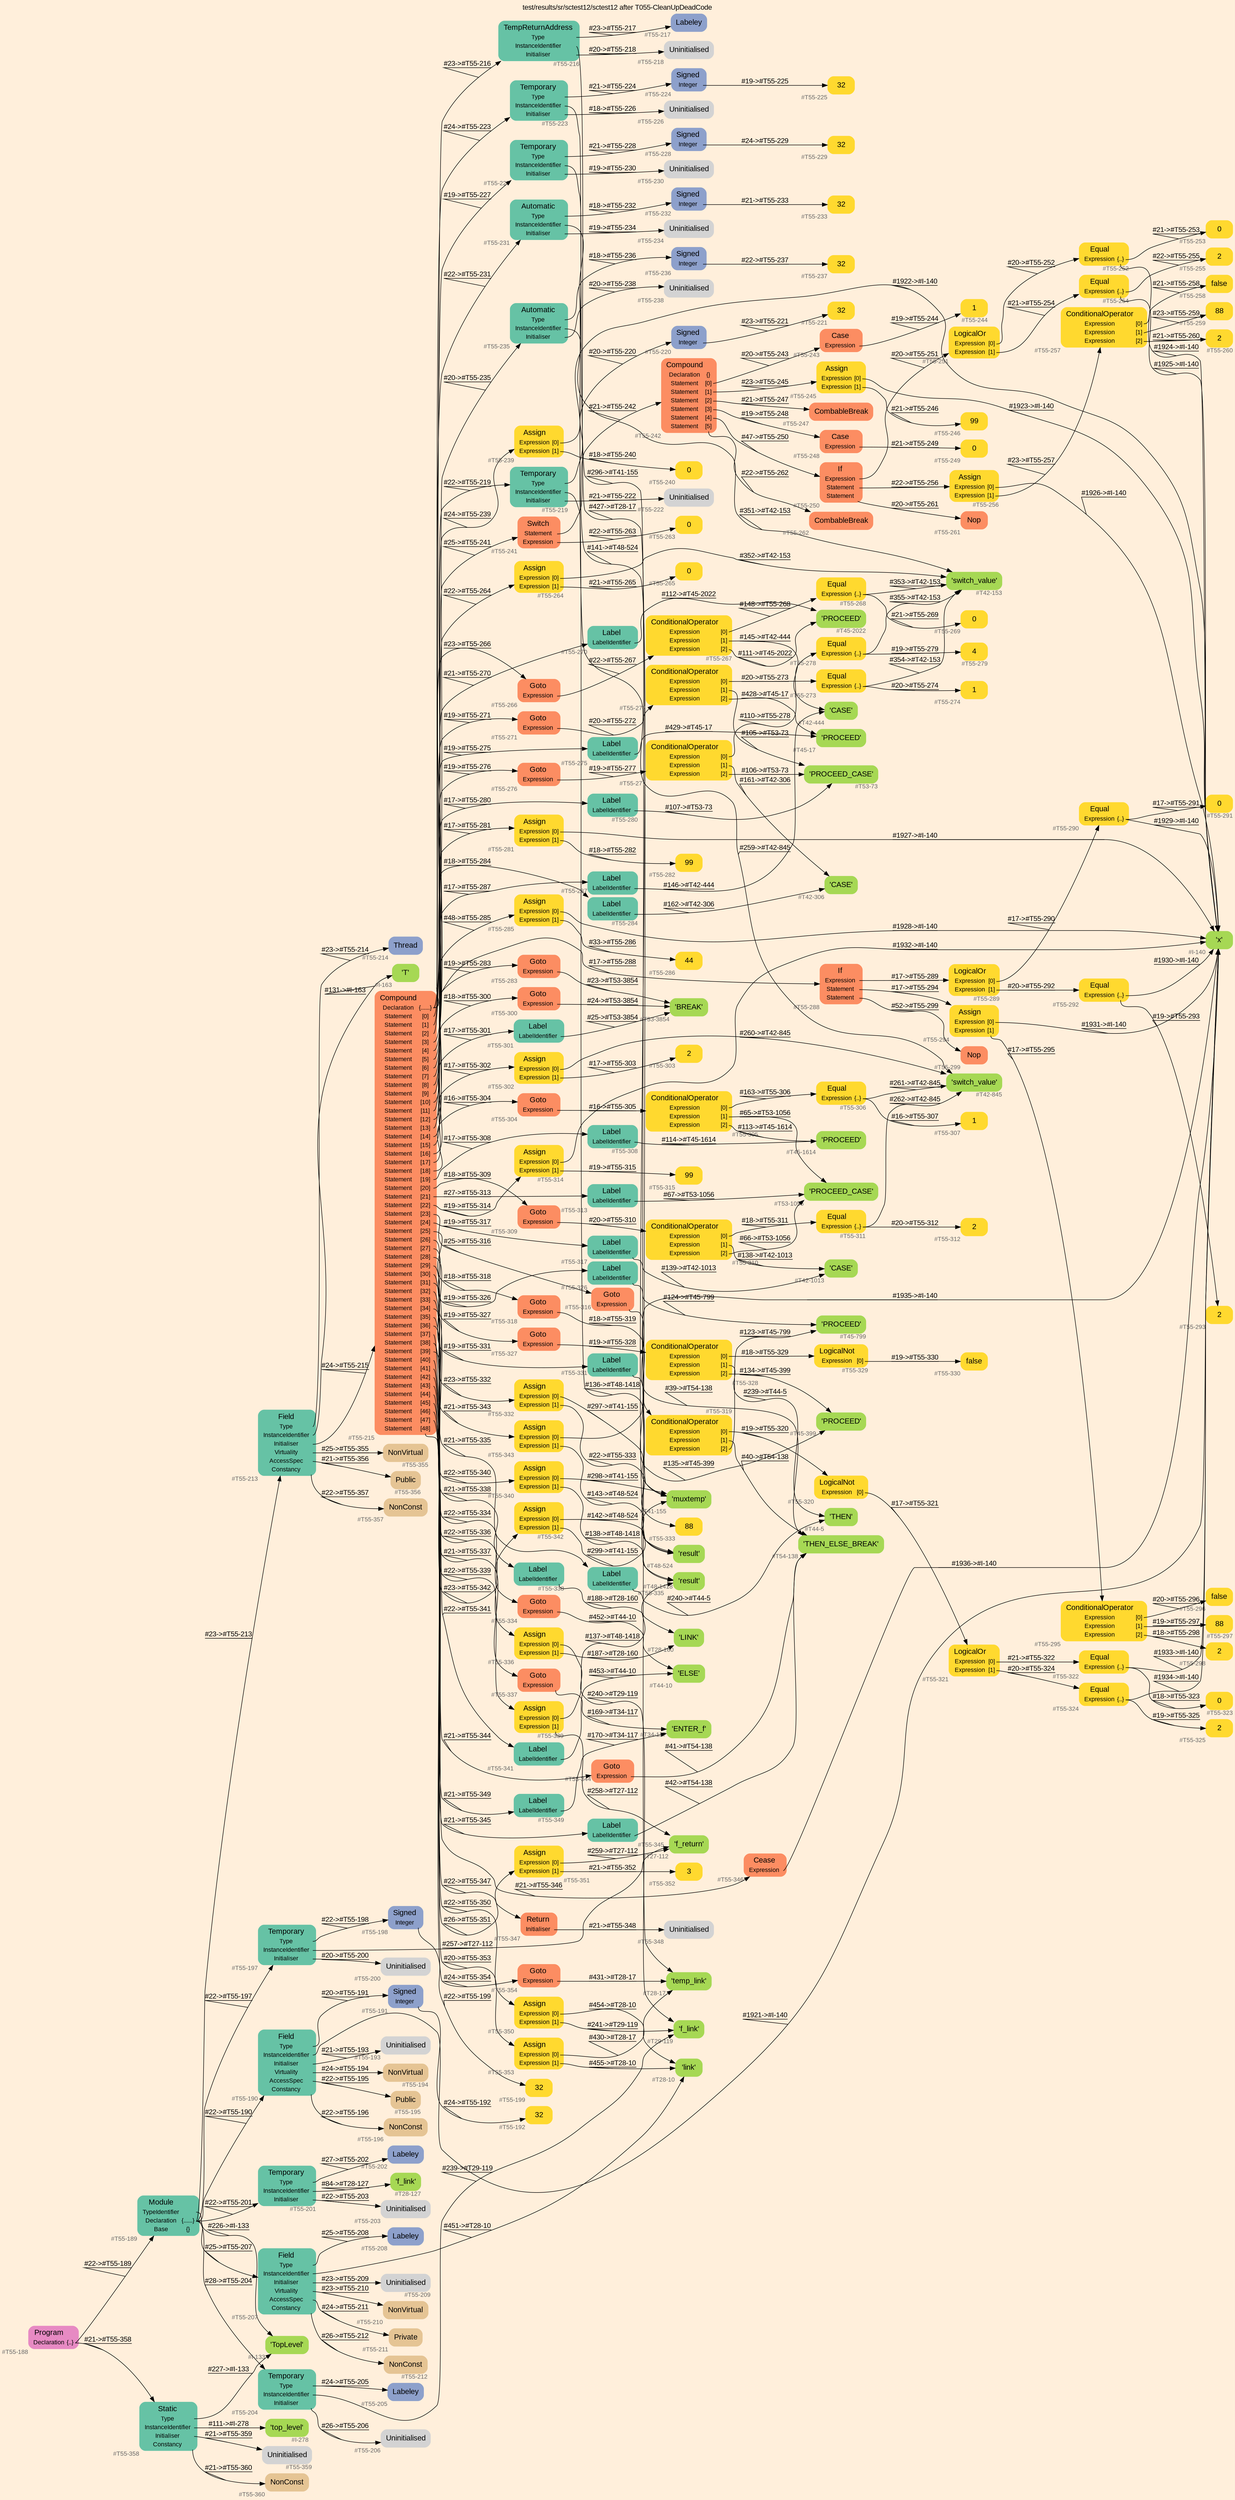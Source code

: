 digraph "test/results/sr/sctest12/sctest12 after T055-CleanUpDeadCode" {
label = "test/results/sr/sctest12/sctest12 after T055-CleanUpDeadCode"
labelloc = t
graph [
    rankdir = "LR"
    ranksep = 0.3
    bgcolor = antiquewhite1
    color = black
    fontcolor = black
    fontname = "Arial"
];
node [
    fontname = "Arial"
];
edge [
    fontname = "Arial"
];

// -------------------- node figure --------------------
// -------- block #T55-188 ----------
"#T55-188" [
    fillcolor = "/set28/4"
    xlabel = "#T55-188"
    fontsize = "12"
    fontcolor = grey40
    shape = "plaintext"
    label = <<TABLE BORDER="0" CELLBORDER="0" CELLSPACING="0">
     <TR><TD><FONT COLOR="black" POINT-SIZE="15">Program</FONT></TD></TR>
     <TR><TD><FONT COLOR="black" POINT-SIZE="12">Declaration</FONT></TD><TD PORT="port0"><FONT COLOR="black" POINT-SIZE="12">{..}</FONT></TD></TR>
    </TABLE>>
    style = "rounded,filled"
];

// -------- block #T55-189 ----------
"#T55-189" [
    fillcolor = "/set28/1"
    xlabel = "#T55-189"
    fontsize = "12"
    fontcolor = grey40
    shape = "plaintext"
    label = <<TABLE BORDER="0" CELLBORDER="0" CELLSPACING="0">
     <TR><TD><FONT COLOR="black" POINT-SIZE="15">Module</FONT></TD></TR>
     <TR><TD><FONT COLOR="black" POINT-SIZE="12">TypeIdentifier</FONT></TD><TD PORT="port0"></TD></TR>
     <TR><TD><FONT COLOR="black" POINT-SIZE="12">Declaration</FONT></TD><TD PORT="port1"><FONT COLOR="black" POINT-SIZE="12">{......}</FONT></TD></TR>
     <TR><TD><FONT COLOR="black" POINT-SIZE="12">Base</FONT></TD><TD PORT="port2"><FONT COLOR="black" POINT-SIZE="12">{}</FONT></TD></TR>
    </TABLE>>
    style = "rounded,filled"
];

// -------- block #I-133 ----------
"#I-133" [
    fillcolor = "/set28/5"
    xlabel = "#I-133"
    fontsize = "12"
    fontcolor = grey40
    shape = "plaintext"
    label = <<TABLE BORDER="0" CELLBORDER="0" CELLSPACING="0">
     <TR><TD><FONT COLOR="black" POINT-SIZE="15">'TopLevel'</FONT></TD></TR>
    </TABLE>>
    style = "rounded,filled"
];

// -------- block #T55-190 ----------
"#T55-190" [
    fillcolor = "/set28/1"
    xlabel = "#T55-190"
    fontsize = "12"
    fontcolor = grey40
    shape = "plaintext"
    label = <<TABLE BORDER="0" CELLBORDER="0" CELLSPACING="0">
     <TR><TD><FONT COLOR="black" POINT-SIZE="15">Field</FONT></TD></TR>
     <TR><TD><FONT COLOR="black" POINT-SIZE="12">Type</FONT></TD><TD PORT="port0"></TD></TR>
     <TR><TD><FONT COLOR="black" POINT-SIZE="12">InstanceIdentifier</FONT></TD><TD PORT="port1"></TD></TR>
     <TR><TD><FONT COLOR="black" POINT-SIZE="12">Initialiser</FONT></TD><TD PORT="port2"></TD></TR>
     <TR><TD><FONT COLOR="black" POINT-SIZE="12">Virtuality</FONT></TD><TD PORT="port3"></TD></TR>
     <TR><TD><FONT COLOR="black" POINT-SIZE="12">AccessSpec</FONT></TD><TD PORT="port4"></TD></TR>
     <TR><TD><FONT COLOR="black" POINT-SIZE="12">Constancy</FONT></TD><TD PORT="port5"></TD></TR>
    </TABLE>>
    style = "rounded,filled"
];

// -------- block #T55-191 ----------
"#T55-191" [
    fillcolor = "/set28/3"
    xlabel = "#T55-191"
    fontsize = "12"
    fontcolor = grey40
    shape = "plaintext"
    label = <<TABLE BORDER="0" CELLBORDER="0" CELLSPACING="0">
     <TR><TD><FONT COLOR="black" POINT-SIZE="15">Signed</FONT></TD></TR>
     <TR><TD><FONT COLOR="black" POINT-SIZE="12">Integer</FONT></TD><TD PORT="port0"></TD></TR>
    </TABLE>>
    style = "rounded,filled"
];

// -------- block #T55-192 ----------
"#T55-192" [
    fillcolor = "/set28/6"
    xlabel = "#T55-192"
    fontsize = "12"
    fontcolor = grey40
    shape = "plaintext"
    label = <<TABLE BORDER="0" CELLBORDER="0" CELLSPACING="0">
     <TR><TD><FONT COLOR="black" POINT-SIZE="15">32</FONT></TD></TR>
    </TABLE>>
    style = "rounded,filled"
];

// -------- block #I-140 ----------
"#I-140" [
    fillcolor = "/set28/5"
    xlabel = "#I-140"
    fontsize = "12"
    fontcolor = grey40
    shape = "plaintext"
    label = <<TABLE BORDER="0" CELLBORDER="0" CELLSPACING="0">
     <TR><TD><FONT COLOR="black" POINT-SIZE="15">'x'</FONT></TD></TR>
    </TABLE>>
    style = "rounded,filled"
];

// -------- block #T55-193 ----------
"#T55-193" [
    xlabel = "#T55-193"
    fontsize = "12"
    fontcolor = grey40
    shape = "plaintext"
    label = <<TABLE BORDER="0" CELLBORDER="0" CELLSPACING="0">
     <TR><TD><FONT COLOR="black" POINT-SIZE="15">Uninitialised</FONT></TD></TR>
    </TABLE>>
    style = "rounded,filled"
];

// -------- block #T55-194 ----------
"#T55-194" [
    fillcolor = "/set28/7"
    xlabel = "#T55-194"
    fontsize = "12"
    fontcolor = grey40
    shape = "plaintext"
    label = <<TABLE BORDER="0" CELLBORDER="0" CELLSPACING="0">
     <TR><TD><FONT COLOR="black" POINT-SIZE="15">NonVirtual</FONT></TD></TR>
    </TABLE>>
    style = "rounded,filled"
];

// -------- block #T55-195 ----------
"#T55-195" [
    fillcolor = "/set28/7"
    xlabel = "#T55-195"
    fontsize = "12"
    fontcolor = grey40
    shape = "plaintext"
    label = <<TABLE BORDER="0" CELLBORDER="0" CELLSPACING="0">
     <TR><TD><FONT COLOR="black" POINT-SIZE="15">Public</FONT></TD></TR>
    </TABLE>>
    style = "rounded,filled"
];

// -------- block #T55-196 ----------
"#T55-196" [
    fillcolor = "/set28/7"
    xlabel = "#T55-196"
    fontsize = "12"
    fontcolor = grey40
    shape = "plaintext"
    label = <<TABLE BORDER="0" CELLBORDER="0" CELLSPACING="0">
     <TR><TD><FONT COLOR="black" POINT-SIZE="15">NonConst</FONT></TD></TR>
    </TABLE>>
    style = "rounded,filled"
];

// -------- block #T55-197 ----------
"#T55-197" [
    fillcolor = "/set28/1"
    xlabel = "#T55-197"
    fontsize = "12"
    fontcolor = grey40
    shape = "plaintext"
    label = <<TABLE BORDER="0" CELLBORDER="0" CELLSPACING="0">
     <TR><TD><FONT COLOR="black" POINT-SIZE="15">Temporary</FONT></TD></TR>
     <TR><TD><FONT COLOR="black" POINT-SIZE="12">Type</FONT></TD><TD PORT="port0"></TD></TR>
     <TR><TD><FONT COLOR="black" POINT-SIZE="12">InstanceIdentifier</FONT></TD><TD PORT="port1"></TD></TR>
     <TR><TD><FONT COLOR="black" POINT-SIZE="12">Initialiser</FONT></TD><TD PORT="port2"></TD></TR>
    </TABLE>>
    style = "rounded,filled"
];

// -------- block #T55-198 ----------
"#T55-198" [
    fillcolor = "/set28/3"
    xlabel = "#T55-198"
    fontsize = "12"
    fontcolor = grey40
    shape = "plaintext"
    label = <<TABLE BORDER="0" CELLBORDER="0" CELLSPACING="0">
     <TR><TD><FONT COLOR="black" POINT-SIZE="15">Signed</FONT></TD></TR>
     <TR><TD><FONT COLOR="black" POINT-SIZE="12">Integer</FONT></TD><TD PORT="port0"></TD></TR>
    </TABLE>>
    style = "rounded,filled"
];

// -------- block #T55-199 ----------
"#T55-199" [
    fillcolor = "/set28/6"
    xlabel = "#T55-199"
    fontsize = "12"
    fontcolor = grey40
    shape = "plaintext"
    label = <<TABLE BORDER="0" CELLBORDER="0" CELLSPACING="0">
     <TR><TD><FONT COLOR="black" POINT-SIZE="15">32</FONT></TD></TR>
    </TABLE>>
    style = "rounded,filled"
];

// -------- block #T27-112 ----------
"#T27-112" [
    fillcolor = "/set28/5"
    xlabel = "#T27-112"
    fontsize = "12"
    fontcolor = grey40
    shape = "plaintext"
    label = <<TABLE BORDER="0" CELLBORDER="0" CELLSPACING="0">
     <TR><TD><FONT COLOR="black" POINT-SIZE="15">'f_return'</FONT></TD></TR>
    </TABLE>>
    style = "rounded,filled"
];

// -------- block #T55-200 ----------
"#T55-200" [
    xlabel = "#T55-200"
    fontsize = "12"
    fontcolor = grey40
    shape = "plaintext"
    label = <<TABLE BORDER="0" CELLBORDER="0" CELLSPACING="0">
     <TR><TD><FONT COLOR="black" POINT-SIZE="15">Uninitialised</FONT></TD></TR>
    </TABLE>>
    style = "rounded,filled"
];

// -------- block #T55-201 ----------
"#T55-201" [
    fillcolor = "/set28/1"
    xlabel = "#T55-201"
    fontsize = "12"
    fontcolor = grey40
    shape = "plaintext"
    label = <<TABLE BORDER="0" CELLBORDER="0" CELLSPACING="0">
     <TR><TD><FONT COLOR="black" POINT-SIZE="15">Temporary</FONT></TD></TR>
     <TR><TD><FONT COLOR="black" POINT-SIZE="12">Type</FONT></TD><TD PORT="port0"></TD></TR>
     <TR><TD><FONT COLOR="black" POINT-SIZE="12">InstanceIdentifier</FONT></TD><TD PORT="port1"></TD></TR>
     <TR><TD><FONT COLOR="black" POINT-SIZE="12">Initialiser</FONT></TD><TD PORT="port2"></TD></TR>
    </TABLE>>
    style = "rounded,filled"
];

// -------- block #T55-202 ----------
"#T55-202" [
    fillcolor = "/set28/3"
    xlabel = "#T55-202"
    fontsize = "12"
    fontcolor = grey40
    shape = "plaintext"
    label = <<TABLE BORDER="0" CELLBORDER="0" CELLSPACING="0">
     <TR><TD><FONT COLOR="black" POINT-SIZE="15">Labeley</FONT></TD></TR>
    </TABLE>>
    style = "rounded,filled"
];

// -------- block #T28-127 ----------
"#T28-127" [
    fillcolor = "/set28/5"
    xlabel = "#T28-127"
    fontsize = "12"
    fontcolor = grey40
    shape = "plaintext"
    label = <<TABLE BORDER="0" CELLBORDER="0" CELLSPACING="0">
     <TR><TD><FONT COLOR="black" POINT-SIZE="15">'f_link'</FONT></TD></TR>
    </TABLE>>
    style = "rounded,filled"
];

// -------- block #T55-203 ----------
"#T55-203" [
    xlabel = "#T55-203"
    fontsize = "12"
    fontcolor = grey40
    shape = "plaintext"
    label = <<TABLE BORDER="0" CELLBORDER="0" CELLSPACING="0">
     <TR><TD><FONT COLOR="black" POINT-SIZE="15">Uninitialised</FONT></TD></TR>
    </TABLE>>
    style = "rounded,filled"
];

// -------- block #T55-204 ----------
"#T55-204" [
    fillcolor = "/set28/1"
    xlabel = "#T55-204"
    fontsize = "12"
    fontcolor = grey40
    shape = "plaintext"
    label = <<TABLE BORDER="0" CELLBORDER="0" CELLSPACING="0">
     <TR><TD><FONT COLOR="black" POINT-SIZE="15">Temporary</FONT></TD></TR>
     <TR><TD><FONT COLOR="black" POINT-SIZE="12">Type</FONT></TD><TD PORT="port0"></TD></TR>
     <TR><TD><FONT COLOR="black" POINT-SIZE="12">InstanceIdentifier</FONT></TD><TD PORT="port1"></TD></TR>
     <TR><TD><FONT COLOR="black" POINT-SIZE="12">Initialiser</FONT></TD><TD PORT="port2"></TD></TR>
    </TABLE>>
    style = "rounded,filled"
];

// -------- block #T55-205 ----------
"#T55-205" [
    fillcolor = "/set28/3"
    xlabel = "#T55-205"
    fontsize = "12"
    fontcolor = grey40
    shape = "plaintext"
    label = <<TABLE BORDER="0" CELLBORDER="0" CELLSPACING="0">
     <TR><TD><FONT COLOR="black" POINT-SIZE="15">Labeley</FONT></TD></TR>
    </TABLE>>
    style = "rounded,filled"
];

// -------- block #T29-119 ----------
"#T29-119" [
    fillcolor = "/set28/5"
    xlabel = "#T29-119"
    fontsize = "12"
    fontcolor = grey40
    shape = "plaintext"
    label = <<TABLE BORDER="0" CELLBORDER="0" CELLSPACING="0">
     <TR><TD><FONT COLOR="black" POINT-SIZE="15">'f_link'</FONT></TD></TR>
    </TABLE>>
    style = "rounded,filled"
];

// -------- block #T55-206 ----------
"#T55-206" [
    xlabel = "#T55-206"
    fontsize = "12"
    fontcolor = grey40
    shape = "plaintext"
    label = <<TABLE BORDER="0" CELLBORDER="0" CELLSPACING="0">
     <TR><TD><FONT COLOR="black" POINT-SIZE="15">Uninitialised</FONT></TD></TR>
    </TABLE>>
    style = "rounded,filled"
];

// -------- block #T55-207 ----------
"#T55-207" [
    fillcolor = "/set28/1"
    xlabel = "#T55-207"
    fontsize = "12"
    fontcolor = grey40
    shape = "plaintext"
    label = <<TABLE BORDER="0" CELLBORDER="0" CELLSPACING="0">
     <TR><TD><FONT COLOR="black" POINT-SIZE="15">Field</FONT></TD></TR>
     <TR><TD><FONT COLOR="black" POINT-SIZE="12">Type</FONT></TD><TD PORT="port0"></TD></TR>
     <TR><TD><FONT COLOR="black" POINT-SIZE="12">InstanceIdentifier</FONT></TD><TD PORT="port1"></TD></TR>
     <TR><TD><FONT COLOR="black" POINT-SIZE="12">Initialiser</FONT></TD><TD PORT="port2"></TD></TR>
     <TR><TD><FONT COLOR="black" POINT-SIZE="12">Virtuality</FONT></TD><TD PORT="port3"></TD></TR>
     <TR><TD><FONT COLOR="black" POINT-SIZE="12">AccessSpec</FONT></TD><TD PORT="port4"></TD></TR>
     <TR><TD><FONT COLOR="black" POINT-SIZE="12">Constancy</FONT></TD><TD PORT="port5"></TD></TR>
    </TABLE>>
    style = "rounded,filled"
];

// -------- block #T55-208 ----------
"#T55-208" [
    fillcolor = "/set28/3"
    xlabel = "#T55-208"
    fontsize = "12"
    fontcolor = grey40
    shape = "plaintext"
    label = <<TABLE BORDER="0" CELLBORDER="0" CELLSPACING="0">
     <TR><TD><FONT COLOR="black" POINT-SIZE="15">Labeley</FONT></TD></TR>
    </TABLE>>
    style = "rounded,filled"
];

// -------- block #T28-10 ----------
"#T28-10" [
    fillcolor = "/set28/5"
    xlabel = "#T28-10"
    fontsize = "12"
    fontcolor = grey40
    shape = "plaintext"
    label = <<TABLE BORDER="0" CELLBORDER="0" CELLSPACING="0">
     <TR><TD><FONT COLOR="black" POINT-SIZE="15">'link'</FONT></TD></TR>
    </TABLE>>
    style = "rounded,filled"
];

// -------- block #T55-209 ----------
"#T55-209" [
    xlabel = "#T55-209"
    fontsize = "12"
    fontcolor = grey40
    shape = "plaintext"
    label = <<TABLE BORDER="0" CELLBORDER="0" CELLSPACING="0">
     <TR><TD><FONT COLOR="black" POINT-SIZE="15">Uninitialised</FONT></TD></TR>
    </TABLE>>
    style = "rounded,filled"
];

// -------- block #T55-210 ----------
"#T55-210" [
    fillcolor = "/set28/7"
    xlabel = "#T55-210"
    fontsize = "12"
    fontcolor = grey40
    shape = "plaintext"
    label = <<TABLE BORDER="0" CELLBORDER="0" CELLSPACING="0">
     <TR><TD><FONT COLOR="black" POINT-SIZE="15">NonVirtual</FONT></TD></TR>
    </TABLE>>
    style = "rounded,filled"
];

// -------- block #T55-211 ----------
"#T55-211" [
    fillcolor = "/set28/7"
    xlabel = "#T55-211"
    fontsize = "12"
    fontcolor = grey40
    shape = "plaintext"
    label = <<TABLE BORDER="0" CELLBORDER="0" CELLSPACING="0">
     <TR><TD><FONT COLOR="black" POINT-SIZE="15">Private</FONT></TD></TR>
    </TABLE>>
    style = "rounded,filled"
];

// -------- block #T55-212 ----------
"#T55-212" [
    fillcolor = "/set28/7"
    xlabel = "#T55-212"
    fontsize = "12"
    fontcolor = grey40
    shape = "plaintext"
    label = <<TABLE BORDER="0" CELLBORDER="0" CELLSPACING="0">
     <TR><TD><FONT COLOR="black" POINT-SIZE="15">NonConst</FONT></TD></TR>
    </TABLE>>
    style = "rounded,filled"
];

// -------- block #T55-213 ----------
"#T55-213" [
    fillcolor = "/set28/1"
    xlabel = "#T55-213"
    fontsize = "12"
    fontcolor = grey40
    shape = "plaintext"
    label = <<TABLE BORDER="0" CELLBORDER="0" CELLSPACING="0">
     <TR><TD><FONT COLOR="black" POINT-SIZE="15">Field</FONT></TD></TR>
     <TR><TD><FONT COLOR="black" POINT-SIZE="12">Type</FONT></TD><TD PORT="port0"></TD></TR>
     <TR><TD><FONT COLOR="black" POINT-SIZE="12">InstanceIdentifier</FONT></TD><TD PORT="port1"></TD></TR>
     <TR><TD><FONT COLOR="black" POINT-SIZE="12">Initialiser</FONT></TD><TD PORT="port2"></TD></TR>
     <TR><TD><FONT COLOR="black" POINT-SIZE="12">Virtuality</FONT></TD><TD PORT="port3"></TD></TR>
     <TR><TD><FONT COLOR="black" POINT-SIZE="12">AccessSpec</FONT></TD><TD PORT="port4"></TD></TR>
     <TR><TD><FONT COLOR="black" POINT-SIZE="12">Constancy</FONT></TD><TD PORT="port5"></TD></TR>
    </TABLE>>
    style = "rounded,filled"
];

// -------- block #T55-214 ----------
"#T55-214" [
    fillcolor = "/set28/3"
    xlabel = "#T55-214"
    fontsize = "12"
    fontcolor = grey40
    shape = "plaintext"
    label = <<TABLE BORDER="0" CELLBORDER="0" CELLSPACING="0">
     <TR><TD><FONT COLOR="black" POINT-SIZE="15">Thread</FONT></TD></TR>
    </TABLE>>
    style = "rounded,filled"
];

// -------- block #I-163 ----------
"#I-163" [
    fillcolor = "/set28/5"
    xlabel = "#I-163"
    fontsize = "12"
    fontcolor = grey40
    shape = "plaintext"
    label = <<TABLE BORDER="0" CELLBORDER="0" CELLSPACING="0">
     <TR><TD><FONT COLOR="black" POINT-SIZE="15">'T'</FONT></TD></TR>
    </TABLE>>
    style = "rounded,filled"
];

// -------- block #T55-215 ----------
"#T55-215" [
    fillcolor = "/set28/2"
    xlabel = "#T55-215"
    fontsize = "12"
    fontcolor = grey40
    shape = "plaintext"
    label = <<TABLE BORDER="0" CELLBORDER="0" CELLSPACING="0">
     <TR><TD><FONT COLOR="black" POINT-SIZE="15">Compound</FONT></TD></TR>
     <TR><TD><FONT COLOR="black" POINT-SIZE="12">Declaration</FONT></TD><TD PORT="port0"><FONT COLOR="black" POINT-SIZE="12">{......}</FONT></TD></TR>
     <TR><TD><FONT COLOR="black" POINT-SIZE="12">Statement</FONT></TD><TD PORT="port1"><FONT COLOR="black" POINT-SIZE="12">[0]</FONT></TD></TR>
     <TR><TD><FONT COLOR="black" POINT-SIZE="12">Statement</FONT></TD><TD PORT="port2"><FONT COLOR="black" POINT-SIZE="12">[1]</FONT></TD></TR>
     <TR><TD><FONT COLOR="black" POINT-SIZE="12">Statement</FONT></TD><TD PORT="port3"><FONT COLOR="black" POINT-SIZE="12">[2]</FONT></TD></TR>
     <TR><TD><FONT COLOR="black" POINT-SIZE="12">Statement</FONT></TD><TD PORT="port4"><FONT COLOR="black" POINT-SIZE="12">[3]</FONT></TD></TR>
     <TR><TD><FONT COLOR="black" POINT-SIZE="12">Statement</FONT></TD><TD PORT="port5"><FONT COLOR="black" POINT-SIZE="12">[4]</FONT></TD></TR>
     <TR><TD><FONT COLOR="black" POINT-SIZE="12">Statement</FONT></TD><TD PORT="port6"><FONT COLOR="black" POINT-SIZE="12">[5]</FONT></TD></TR>
     <TR><TD><FONT COLOR="black" POINT-SIZE="12">Statement</FONT></TD><TD PORT="port7"><FONT COLOR="black" POINT-SIZE="12">[6]</FONT></TD></TR>
     <TR><TD><FONT COLOR="black" POINT-SIZE="12">Statement</FONT></TD><TD PORT="port8"><FONT COLOR="black" POINT-SIZE="12">[7]</FONT></TD></TR>
     <TR><TD><FONT COLOR="black" POINT-SIZE="12">Statement</FONT></TD><TD PORT="port9"><FONT COLOR="black" POINT-SIZE="12">[8]</FONT></TD></TR>
     <TR><TD><FONT COLOR="black" POINT-SIZE="12">Statement</FONT></TD><TD PORT="port10"><FONT COLOR="black" POINT-SIZE="12">[9]</FONT></TD></TR>
     <TR><TD><FONT COLOR="black" POINT-SIZE="12">Statement</FONT></TD><TD PORT="port11"><FONT COLOR="black" POINT-SIZE="12">[10]</FONT></TD></TR>
     <TR><TD><FONT COLOR="black" POINT-SIZE="12">Statement</FONT></TD><TD PORT="port12"><FONT COLOR="black" POINT-SIZE="12">[11]</FONT></TD></TR>
     <TR><TD><FONT COLOR="black" POINT-SIZE="12">Statement</FONT></TD><TD PORT="port13"><FONT COLOR="black" POINT-SIZE="12">[12]</FONT></TD></TR>
     <TR><TD><FONT COLOR="black" POINT-SIZE="12">Statement</FONT></TD><TD PORT="port14"><FONT COLOR="black" POINT-SIZE="12">[13]</FONT></TD></TR>
     <TR><TD><FONT COLOR="black" POINT-SIZE="12">Statement</FONT></TD><TD PORT="port15"><FONT COLOR="black" POINT-SIZE="12">[14]</FONT></TD></TR>
     <TR><TD><FONT COLOR="black" POINT-SIZE="12">Statement</FONT></TD><TD PORT="port16"><FONT COLOR="black" POINT-SIZE="12">[15]</FONT></TD></TR>
     <TR><TD><FONT COLOR="black" POINT-SIZE="12">Statement</FONT></TD><TD PORT="port17"><FONT COLOR="black" POINT-SIZE="12">[16]</FONT></TD></TR>
     <TR><TD><FONT COLOR="black" POINT-SIZE="12">Statement</FONT></TD><TD PORT="port18"><FONT COLOR="black" POINT-SIZE="12">[17]</FONT></TD></TR>
     <TR><TD><FONT COLOR="black" POINT-SIZE="12">Statement</FONT></TD><TD PORT="port19"><FONT COLOR="black" POINT-SIZE="12">[18]</FONT></TD></TR>
     <TR><TD><FONT COLOR="black" POINT-SIZE="12">Statement</FONT></TD><TD PORT="port20"><FONT COLOR="black" POINT-SIZE="12">[19]</FONT></TD></TR>
     <TR><TD><FONT COLOR="black" POINT-SIZE="12">Statement</FONT></TD><TD PORT="port21"><FONT COLOR="black" POINT-SIZE="12">[20]</FONT></TD></TR>
     <TR><TD><FONT COLOR="black" POINT-SIZE="12">Statement</FONT></TD><TD PORT="port22"><FONT COLOR="black" POINT-SIZE="12">[21]</FONT></TD></TR>
     <TR><TD><FONT COLOR="black" POINT-SIZE="12">Statement</FONT></TD><TD PORT="port23"><FONT COLOR="black" POINT-SIZE="12">[22]</FONT></TD></TR>
     <TR><TD><FONT COLOR="black" POINT-SIZE="12">Statement</FONT></TD><TD PORT="port24"><FONT COLOR="black" POINT-SIZE="12">[23]</FONT></TD></TR>
     <TR><TD><FONT COLOR="black" POINT-SIZE="12">Statement</FONT></TD><TD PORT="port25"><FONT COLOR="black" POINT-SIZE="12">[24]</FONT></TD></TR>
     <TR><TD><FONT COLOR="black" POINT-SIZE="12">Statement</FONT></TD><TD PORT="port26"><FONT COLOR="black" POINT-SIZE="12">[25]</FONT></TD></TR>
     <TR><TD><FONT COLOR="black" POINT-SIZE="12">Statement</FONT></TD><TD PORT="port27"><FONT COLOR="black" POINT-SIZE="12">[26]</FONT></TD></TR>
     <TR><TD><FONT COLOR="black" POINT-SIZE="12">Statement</FONT></TD><TD PORT="port28"><FONT COLOR="black" POINT-SIZE="12">[27]</FONT></TD></TR>
     <TR><TD><FONT COLOR="black" POINT-SIZE="12">Statement</FONT></TD><TD PORT="port29"><FONT COLOR="black" POINT-SIZE="12">[28]</FONT></TD></TR>
     <TR><TD><FONT COLOR="black" POINT-SIZE="12">Statement</FONT></TD><TD PORT="port30"><FONT COLOR="black" POINT-SIZE="12">[29]</FONT></TD></TR>
     <TR><TD><FONT COLOR="black" POINT-SIZE="12">Statement</FONT></TD><TD PORT="port31"><FONT COLOR="black" POINT-SIZE="12">[30]</FONT></TD></TR>
     <TR><TD><FONT COLOR="black" POINT-SIZE="12">Statement</FONT></TD><TD PORT="port32"><FONT COLOR="black" POINT-SIZE="12">[31]</FONT></TD></TR>
     <TR><TD><FONT COLOR="black" POINT-SIZE="12">Statement</FONT></TD><TD PORT="port33"><FONT COLOR="black" POINT-SIZE="12">[32]</FONT></TD></TR>
     <TR><TD><FONT COLOR="black" POINT-SIZE="12">Statement</FONT></TD><TD PORT="port34"><FONT COLOR="black" POINT-SIZE="12">[33]</FONT></TD></TR>
     <TR><TD><FONT COLOR="black" POINT-SIZE="12">Statement</FONT></TD><TD PORT="port35"><FONT COLOR="black" POINT-SIZE="12">[34]</FONT></TD></TR>
     <TR><TD><FONT COLOR="black" POINT-SIZE="12">Statement</FONT></TD><TD PORT="port36"><FONT COLOR="black" POINT-SIZE="12">[35]</FONT></TD></TR>
     <TR><TD><FONT COLOR="black" POINT-SIZE="12">Statement</FONT></TD><TD PORT="port37"><FONT COLOR="black" POINT-SIZE="12">[36]</FONT></TD></TR>
     <TR><TD><FONT COLOR="black" POINT-SIZE="12">Statement</FONT></TD><TD PORT="port38"><FONT COLOR="black" POINT-SIZE="12">[37]</FONT></TD></TR>
     <TR><TD><FONT COLOR="black" POINT-SIZE="12">Statement</FONT></TD><TD PORT="port39"><FONT COLOR="black" POINT-SIZE="12">[38]</FONT></TD></TR>
     <TR><TD><FONT COLOR="black" POINT-SIZE="12">Statement</FONT></TD><TD PORT="port40"><FONT COLOR="black" POINT-SIZE="12">[39]</FONT></TD></TR>
     <TR><TD><FONT COLOR="black" POINT-SIZE="12">Statement</FONT></TD><TD PORT="port41"><FONT COLOR="black" POINT-SIZE="12">[40]</FONT></TD></TR>
     <TR><TD><FONT COLOR="black" POINT-SIZE="12">Statement</FONT></TD><TD PORT="port42"><FONT COLOR="black" POINT-SIZE="12">[41]</FONT></TD></TR>
     <TR><TD><FONT COLOR="black" POINT-SIZE="12">Statement</FONT></TD><TD PORT="port43"><FONT COLOR="black" POINT-SIZE="12">[42]</FONT></TD></TR>
     <TR><TD><FONT COLOR="black" POINT-SIZE="12">Statement</FONT></TD><TD PORT="port44"><FONT COLOR="black" POINT-SIZE="12">[43]</FONT></TD></TR>
     <TR><TD><FONT COLOR="black" POINT-SIZE="12">Statement</FONT></TD><TD PORT="port45"><FONT COLOR="black" POINT-SIZE="12">[44]</FONT></TD></TR>
     <TR><TD><FONT COLOR="black" POINT-SIZE="12">Statement</FONT></TD><TD PORT="port46"><FONT COLOR="black" POINT-SIZE="12">[45]</FONT></TD></TR>
     <TR><TD><FONT COLOR="black" POINT-SIZE="12">Statement</FONT></TD><TD PORT="port47"><FONT COLOR="black" POINT-SIZE="12">[46]</FONT></TD></TR>
     <TR><TD><FONT COLOR="black" POINT-SIZE="12">Statement</FONT></TD><TD PORT="port48"><FONT COLOR="black" POINT-SIZE="12">[47]</FONT></TD></TR>
     <TR><TD><FONT COLOR="black" POINT-SIZE="12">Statement</FONT></TD><TD PORT="port49"><FONT COLOR="black" POINT-SIZE="12">[48]</FONT></TD></TR>
    </TABLE>>
    style = "rounded,filled"
];

// -------- block #T55-216 ----------
"#T55-216" [
    fillcolor = "/set28/1"
    xlabel = "#T55-216"
    fontsize = "12"
    fontcolor = grey40
    shape = "plaintext"
    label = <<TABLE BORDER="0" CELLBORDER="0" CELLSPACING="0">
     <TR><TD><FONT COLOR="black" POINT-SIZE="15">TempReturnAddress</FONT></TD></TR>
     <TR><TD><FONT COLOR="black" POINT-SIZE="12">Type</FONT></TD><TD PORT="port0"></TD></TR>
     <TR><TD><FONT COLOR="black" POINT-SIZE="12">InstanceIdentifier</FONT></TD><TD PORT="port1"></TD></TR>
     <TR><TD><FONT COLOR="black" POINT-SIZE="12">Initialiser</FONT></TD><TD PORT="port2"></TD></TR>
    </TABLE>>
    style = "rounded,filled"
];

// -------- block #T55-217 ----------
"#T55-217" [
    fillcolor = "/set28/3"
    xlabel = "#T55-217"
    fontsize = "12"
    fontcolor = grey40
    shape = "plaintext"
    label = <<TABLE BORDER="0" CELLBORDER="0" CELLSPACING="0">
     <TR><TD><FONT COLOR="black" POINT-SIZE="15">Labeley</FONT></TD></TR>
    </TABLE>>
    style = "rounded,filled"
];

// -------- block #T28-17 ----------
"#T28-17" [
    fillcolor = "/set28/5"
    xlabel = "#T28-17"
    fontsize = "12"
    fontcolor = grey40
    shape = "plaintext"
    label = <<TABLE BORDER="0" CELLBORDER="0" CELLSPACING="0">
     <TR><TD><FONT COLOR="black" POINT-SIZE="15">'temp_link'</FONT></TD></TR>
    </TABLE>>
    style = "rounded,filled"
];

// -------- block #T55-218 ----------
"#T55-218" [
    xlabel = "#T55-218"
    fontsize = "12"
    fontcolor = grey40
    shape = "plaintext"
    label = <<TABLE BORDER="0" CELLBORDER="0" CELLSPACING="0">
     <TR><TD><FONT COLOR="black" POINT-SIZE="15">Uninitialised</FONT></TD></TR>
    </TABLE>>
    style = "rounded,filled"
];

// -------- block #T55-219 ----------
"#T55-219" [
    fillcolor = "/set28/1"
    xlabel = "#T55-219"
    fontsize = "12"
    fontcolor = grey40
    shape = "plaintext"
    label = <<TABLE BORDER="0" CELLBORDER="0" CELLSPACING="0">
     <TR><TD><FONT COLOR="black" POINT-SIZE="15">Temporary</FONT></TD></TR>
     <TR><TD><FONT COLOR="black" POINT-SIZE="12">Type</FONT></TD><TD PORT="port0"></TD></TR>
     <TR><TD><FONT COLOR="black" POINT-SIZE="12">InstanceIdentifier</FONT></TD><TD PORT="port1"></TD></TR>
     <TR><TD><FONT COLOR="black" POINT-SIZE="12">Initialiser</FONT></TD><TD PORT="port2"></TD></TR>
    </TABLE>>
    style = "rounded,filled"
];

// -------- block #T55-220 ----------
"#T55-220" [
    fillcolor = "/set28/3"
    xlabel = "#T55-220"
    fontsize = "12"
    fontcolor = grey40
    shape = "plaintext"
    label = <<TABLE BORDER="0" CELLBORDER="0" CELLSPACING="0">
     <TR><TD><FONT COLOR="black" POINT-SIZE="15">Signed</FONT></TD></TR>
     <TR><TD><FONT COLOR="black" POINT-SIZE="12">Integer</FONT></TD><TD PORT="port0"></TD></TR>
    </TABLE>>
    style = "rounded,filled"
];

// -------- block #T55-221 ----------
"#T55-221" [
    fillcolor = "/set28/6"
    xlabel = "#T55-221"
    fontsize = "12"
    fontcolor = grey40
    shape = "plaintext"
    label = <<TABLE BORDER="0" CELLBORDER="0" CELLSPACING="0">
     <TR><TD><FONT COLOR="black" POINT-SIZE="15">32</FONT></TD></TR>
    </TABLE>>
    style = "rounded,filled"
];

// -------- block #T48-1418 ----------
"#T48-1418" [
    fillcolor = "/set28/5"
    xlabel = "#T48-1418"
    fontsize = "12"
    fontcolor = grey40
    shape = "plaintext"
    label = <<TABLE BORDER="0" CELLBORDER="0" CELLSPACING="0">
     <TR><TD><FONT COLOR="black" POINT-SIZE="15">'result'</FONT></TD></TR>
    </TABLE>>
    style = "rounded,filled"
];

// -------- block #T55-222 ----------
"#T55-222" [
    xlabel = "#T55-222"
    fontsize = "12"
    fontcolor = grey40
    shape = "plaintext"
    label = <<TABLE BORDER="0" CELLBORDER="0" CELLSPACING="0">
     <TR><TD><FONT COLOR="black" POINT-SIZE="15">Uninitialised</FONT></TD></TR>
    </TABLE>>
    style = "rounded,filled"
];

// -------- block #T55-223 ----------
"#T55-223" [
    fillcolor = "/set28/1"
    xlabel = "#T55-223"
    fontsize = "12"
    fontcolor = grey40
    shape = "plaintext"
    label = <<TABLE BORDER="0" CELLBORDER="0" CELLSPACING="0">
     <TR><TD><FONT COLOR="black" POINT-SIZE="15">Temporary</FONT></TD></TR>
     <TR><TD><FONT COLOR="black" POINT-SIZE="12">Type</FONT></TD><TD PORT="port0"></TD></TR>
     <TR><TD><FONT COLOR="black" POINT-SIZE="12">InstanceIdentifier</FONT></TD><TD PORT="port1"></TD></TR>
     <TR><TD><FONT COLOR="black" POINT-SIZE="12">Initialiser</FONT></TD><TD PORT="port2"></TD></TR>
    </TABLE>>
    style = "rounded,filled"
];

// -------- block #T55-224 ----------
"#T55-224" [
    fillcolor = "/set28/3"
    xlabel = "#T55-224"
    fontsize = "12"
    fontcolor = grey40
    shape = "plaintext"
    label = <<TABLE BORDER="0" CELLBORDER="0" CELLSPACING="0">
     <TR><TD><FONT COLOR="black" POINT-SIZE="15">Signed</FONT></TD></TR>
     <TR><TD><FONT COLOR="black" POINT-SIZE="12">Integer</FONT></TD><TD PORT="port0"></TD></TR>
    </TABLE>>
    style = "rounded,filled"
];

// -------- block #T55-225 ----------
"#T55-225" [
    fillcolor = "/set28/6"
    xlabel = "#T55-225"
    fontsize = "12"
    fontcolor = grey40
    shape = "plaintext"
    label = <<TABLE BORDER="0" CELLBORDER="0" CELLSPACING="0">
     <TR><TD><FONT COLOR="black" POINT-SIZE="15">32</FONT></TD></TR>
    </TABLE>>
    style = "rounded,filled"
];

// -------- block #T41-155 ----------
"#T41-155" [
    fillcolor = "/set28/5"
    xlabel = "#T41-155"
    fontsize = "12"
    fontcolor = grey40
    shape = "plaintext"
    label = <<TABLE BORDER="0" CELLBORDER="0" CELLSPACING="0">
     <TR><TD><FONT COLOR="black" POINT-SIZE="15">'muxtemp'</FONT></TD></TR>
    </TABLE>>
    style = "rounded,filled"
];

// -------- block #T55-226 ----------
"#T55-226" [
    xlabel = "#T55-226"
    fontsize = "12"
    fontcolor = grey40
    shape = "plaintext"
    label = <<TABLE BORDER="0" CELLBORDER="0" CELLSPACING="0">
     <TR><TD><FONT COLOR="black" POINT-SIZE="15">Uninitialised</FONT></TD></TR>
    </TABLE>>
    style = "rounded,filled"
];

// -------- block #T55-227 ----------
"#T55-227" [
    fillcolor = "/set28/1"
    xlabel = "#T55-227"
    fontsize = "12"
    fontcolor = grey40
    shape = "plaintext"
    label = <<TABLE BORDER="0" CELLBORDER="0" CELLSPACING="0">
     <TR><TD><FONT COLOR="black" POINT-SIZE="15">Temporary</FONT></TD></TR>
     <TR><TD><FONT COLOR="black" POINT-SIZE="12">Type</FONT></TD><TD PORT="port0"></TD></TR>
     <TR><TD><FONT COLOR="black" POINT-SIZE="12">InstanceIdentifier</FONT></TD><TD PORT="port1"></TD></TR>
     <TR><TD><FONT COLOR="black" POINT-SIZE="12">Initialiser</FONT></TD><TD PORT="port2"></TD></TR>
    </TABLE>>
    style = "rounded,filled"
];

// -------- block #T55-228 ----------
"#T55-228" [
    fillcolor = "/set28/3"
    xlabel = "#T55-228"
    fontsize = "12"
    fontcolor = grey40
    shape = "plaintext"
    label = <<TABLE BORDER="0" CELLBORDER="0" CELLSPACING="0">
     <TR><TD><FONT COLOR="black" POINT-SIZE="15">Signed</FONT></TD></TR>
     <TR><TD><FONT COLOR="black" POINT-SIZE="12">Integer</FONT></TD><TD PORT="port0"></TD></TR>
    </TABLE>>
    style = "rounded,filled"
];

// -------- block #T55-229 ----------
"#T55-229" [
    fillcolor = "/set28/6"
    xlabel = "#T55-229"
    fontsize = "12"
    fontcolor = grey40
    shape = "plaintext"
    label = <<TABLE BORDER="0" CELLBORDER="0" CELLSPACING="0">
     <TR><TD><FONT COLOR="black" POINT-SIZE="15">32</FONT></TD></TR>
    </TABLE>>
    style = "rounded,filled"
];

// -------- block #T48-524 ----------
"#T48-524" [
    fillcolor = "/set28/5"
    xlabel = "#T48-524"
    fontsize = "12"
    fontcolor = grey40
    shape = "plaintext"
    label = <<TABLE BORDER="0" CELLBORDER="0" CELLSPACING="0">
     <TR><TD><FONT COLOR="black" POINT-SIZE="15">'result'</FONT></TD></TR>
    </TABLE>>
    style = "rounded,filled"
];

// -------- block #T55-230 ----------
"#T55-230" [
    xlabel = "#T55-230"
    fontsize = "12"
    fontcolor = grey40
    shape = "plaintext"
    label = <<TABLE BORDER="0" CELLBORDER="0" CELLSPACING="0">
     <TR><TD><FONT COLOR="black" POINT-SIZE="15">Uninitialised</FONT></TD></TR>
    </TABLE>>
    style = "rounded,filled"
];

// -------- block #T55-231 ----------
"#T55-231" [
    fillcolor = "/set28/1"
    xlabel = "#T55-231"
    fontsize = "12"
    fontcolor = grey40
    shape = "plaintext"
    label = <<TABLE BORDER="0" CELLBORDER="0" CELLSPACING="0">
     <TR><TD><FONT COLOR="black" POINT-SIZE="15">Automatic</FONT></TD></TR>
     <TR><TD><FONT COLOR="black" POINT-SIZE="12">Type</FONT></TD><TD PORT="port0"></TD></TR>
     <TR><TD><FONT COLOR="black" POINT-SIZE="12">InstanceIdentifier</FONT></TD><TD PORT="port1"></TD></TR>
     <TR><TD><FONT COLOR="black" POINT-SIZE="12">Initialiser</FONT></TD><TD PORT="port2"></TD></TR>
    </TABLE>>
    style = "rounded,filled"
];

// -------- block #T55-232 ----------
"#T55-232" [
    fillcolor = "/set28/3"
    xlabel = "#T55-232"
    fontsize = "12"
    fontcolor = grey40
    shape = "plaintext"
    label = <<TABLE BORDER="0" CELLBORDER="0" CELLSPACING="0">
     <TR><TD><FONT COLOR="black" POINT-SIZE="15">Signed</FONT></TD></TR>
     <TR><TD><FONT COLOR="black" POINT-SIZE="12">Integer</FONT></TD><TD PORT="port0"></TD></TR>
    </TABLE>>
    style = "rounded,filled"
];

// -------- block #T55-233 ----------
"#T55-233" [
    fillcolor = "/set28/6"
    xlabel = "#T55-233"
    fontsize = "12"
    fontcolor = grey40
    shape = "plaintext"
    label = <<TABLE BORDER="0" CELLBORDER="0" CELLSPACING="0">
     <TR><TD><FONT COLOR="black" POINT-SIZE="15">32</FONT></TD></TR>
    </TABLE>>
    style = "rounded,filled"
];

// -------- block #T42-845 ----------
"#T42-845" [
    fillcolor = "/set28/5"
    xlabel = "#T42-845"
    fontsize = "12"
    fontcolor = grey40
    shape = "plaintext"
    label = <<TABLE BORDER="0" CELLBORDER="0" CELLSPACING="0">
     <TR><TD><FONT COLOR="black" POINT-SIZE="15">'switch_value'</FONT></TD></TR>
    </TABLE>>
    style = "rounded,filled"
];

// -------- block #T55-234 ----------
"#T55-234" [
    xlabel = "#T55-234"
    fontsize = "12"
    fontcolor = grey40
    shape = "plaintext"
    label = <<TABLE BORDER="0" CELLBORDER="0" CELLSPACING="0">
     <TR><TD><FONT COLOR="black" POINT-SIZE="15">Uninitialised</FONT></TD></TR>
    </TABLE>>
    style = "rounded,filled"
];

// -------- block #T55-235 ----------
"#T55-235" [
    fillcolor = "/set28/1"
    xlabel = "#T55-235"
    fontsize = "12"
    fontcolor = grey40
    shape = "plaintext"
    label = <<TABLE BORDER="0" CELLBORDER="0" CELLSPACING="0">
     <TR><TD><FONT COLOR="black" POINT-SIZE="15">Automatic</FONT></TD></TR>
     <TR><TD><FONT COLOR="black" POINT-SIZE="12">Type</FONT></TD><TD PORT="port0"></TD></TR>
     <TR><TD><FONT COLOR="black" POINT-SIZE="12">InstanceIdentifier</FONT></TD><TD PORT="port1"></TD></TR>
     <TR><TD><FONT COLOR="black" POINT-SIZE="12">Initialiser</FONT></TD><TD PORT="port2"></TD></TR>
    </TABLE>>
    style = "rounded,filled"
];

// -------- block #T55-236 ----------
"#T55-236" [
    fillcolor = "/set28/3"
    xlabel = "#T55-236"
    fontsize = "12"
    fontcolor = grey40
    shape = "plaintext"
    label = <<TABLE BORDER="0" CELLBORDER="0" CELLSPACING="0">
     <TR><TD><FONT COLOR="black" POINT-SIZE="15">Signed</FONT></TD></TR>
     <TR><TD><FONT COLOR="black" POINT-SIZE="12">Integer</FONT></TD><TD PORT="port0"></TD></TR>
    </TABLE>>
    style = "rounded,filled"
];

// -------- block #T55-237 ----------
"#T55-237" [
    fillcolor = "/set28/6"
    xlabel = "#T55-237"
    fontsize = "12"
    fontcolor = grey40
    shape = "plaintext"
    label = <<TABLE BORDER="0" CELLBORDER="0" CELLSPACING="0">
     <TR><TD><FONT COLOR="black" POINT-SIZE="15">32</FONT></TD></TR>
    </TABLE>>
    style = "rounded,filled"
];

// -------- block #T42-153 ----------
"#T42-153" [
    fillcolor = "/set28/5"
    xlabel = "#T42-153"
    fontsize = "12"
    fontcolor = grey40
    shape = "plaintext"
    label = <<TABLE BORDER="0" CELLBORDER="0" CELLSPACING="0">
     <TR><TD><FONT COLOR="black" POINT-SIZE="15">'switch_value'</FONT></TD></TR>
    </TABLE>>
    style = "rounded,filled"
];

// -------- block #T55-238 ----------
"#T55-238" [
    xlabel = "#T55-238"
    fontsize = "12"
    fontcolor = grey40
    shape = "plaintext"
    label = <<TABLE BORDER="0" CELLBORDER="0" CELLSPACING="0">
     <TR><TD><FONT COLOR="black" POINT-SIZE="15">Uninitialised</FONT></TD></TR>
    </TABLE>>
    style = "rounded,filled"
];

// -------- block #T55-239 ----------
"#T55-239" [
    fillcolor = "/set28/6"
    xlabel = "#T55-239"
    fontsize = "12"
    fontcolor = grey40
    shape = "plaintext"
    label = <<TABLE BORDER="0" CELLBORDER="0" CELLSPACING="0">
     <TR><TD><FONT COLOR="black" POINT-SIZE="15">Assign</FONT></TD></TR>
     <TR><TD><FONT COLOR="black" POINT-SIZE="12">Expression</FONT></TD><TD PORT="port0"><FONT COLOR="black" POINT-SIZE="12">[0]</FONT></TD></TR>
     <TR><TD><FONT COLOR="black" POINT-SIZE="12">Expression</FONT></TD><TD PORT="port1"><FONT COLOR="black" POINT-SIZE="12">[1]</FONT></TD></TR>
    </TABLE>>
    style = "rounded,filled"
];

// -------- block #T55-240 ----------
"#T55-240" [
    fillcolor = "/set28/6"
    xlabel = "#T55-240"
    fontsize = "12"
    fontcolor = grey40
    shape = "plaintext"
    label = <<TABLE BORDER="0" CELLBORDER="0" CELLSPACING="0">
     <TR><TD><FONT COLOR="black" POINT-SIZE="15">0</FONT></TD></TR>
    </TABLE>>
    style = "rounded,filled"
];

// -------- block #T55-241 ----------
"#T55-241" [
    fillcolor = "/set28/2"
    xlabel = "#T55-241"
    fontsize = "12"
    fontcolor = grey40
    shape = "plaintext"
    label = <<TABLE BORDER="0" CELLBORDER="0" CELLSPACING="0">
     <TR><TD><FONT COLOR="black" POINT-SIZE="15">Switch</FONT></TD></TR>
     <TR><TD><FONT COLOR="black" POINT-SIZE="12">Statement</FONT></TD><TD PORT="port0"></TD></TR>
     <TR><TD><FONT COLOR="black" POINT-SIZE="12">Expression</FONT></TD><TD PORT="port1"></TD></TR>
    </TABLE>>
    style = "rounded,filled"
];

// -------- block #T55-242 ----------
"#T55-242" [
    fillcolor = "/set28/2"
    xlabel = "#T55-242"
    fontsize = "12"
    fontcolor = grey40
    shape = "plaintext"
    label = <<TABLE BORDER="0" CELLBORDER="0" CELLSPACING="0">
     <TR><TD><FONT COLOR="black" POINT-SIZE="15">Compound</FONT></TD></TR>
     <TR><TD><FONT COLOR="black" POINT-SIZE="12">Declaration</FONT></TD><TD PORT="port0"><FONT COLOR="black" POINT-SIZE="12">{}</FONT></TD></TR>
     <TR><TD><FONT COLOR="black" POINT-SIZE="12">Statement</FONT></TD><TD PORT="port1"><FONT COLOR="black" POINT-SIZE="12">[0]</FONT></TD></TR>
     <TR><TD><FONT COLOR="black" POINT-SIZE="12">Statement</FONT></TD><TD PORT="port2"><FONT COLOR="black" POINT-SIZE="12">[1]</FONT></TD></TR>
     <TR><TD><FONT COLOR="black" POINT-SIZE="12">Statement</FONT></TD><TD PORT="port3"><FONT COLOR="black" POINT-SIZE="12">[2]</FONT></TD></TR>
     <TR><TD><FONT COLOR="black" POINT-SIZE="12">Statement</FONT></TD><TD PORT="port4"><FONT COLOR="black" POINT-SIZE="12">[3]</FONT></TD></TR>
     <TR><TD><FONT COLOR="black" POINT-SIZE="12">Statement</FONT></TD><TD PORT="port5"><FONT COLOR="black" POINT-SIZE="12">[4]</FONT></TD></TR>
     <TR><TD><FONT COLOR="black" POINT-SIZE="12">Statement</FONT></TD><TD PORT="port6"><FONT COLOR="black" POINT-SIZE="12">[5]</FONT></TD></TR>
    </TABLE>>
    style = "rounded,filled"
];

// -------- block #T55-243 ----------
"#T55-243" [
    fillcolor = "/set28/2"
    xlabel = "#T55-243"
    fontsize = "12"
    fontcolor = grey40
    shape = "plaintext"
    label = <<TABLE BORDER="0" CELLBORDER="0" CELLSPACING="0">
     <TR><TD><FONT COLOR="black" POINT-SIZE="15">Case</FONT></TD></TR>
     <TR><TD><FONT COLOR="black" POINT-SIZE="12">Expression</FONT></TD><TD PORT="port0"></TD></TR>
    </TABLE>>
    style = "rounded,filled"
];

// -------- block #T55-244 ----------
"#T55-244" [
    fillcolor = "/set28/6"
    xlabel = "#T55-244"
    fontsize = "12"
    fontcolor = grey40
    shape = "plaintext"
    label = <<TABLE BORDER="0" CELLBORDER="0" CELLSPACING="0">
     <TR><TD><FONT COLOR="black" POINT-SIZE="15">1</FONT></TD></TR>
    </TABLE>>
    style = "rounded,filled"
];

// -------- block #T55-245 ----------
"#T55-245" [
    fillcolor = "/set28/6"
    xlabel = "#T55-245"
    fontsize = "12"
    fontcolor = grey40
    shape = "plaintext"
    label = <<TABLE BORDER="0" CELLBORDER="0" CELLSPACING="0">
     <TR><TD><FONT COLOR="black" POINT-SIZE="15">Assign</FONT></TD></TR>
     <TR><TD><FONT COLOR="black" POINT-SIZE="12">Expression</FONT></TD><TD PORT="port0"><FONT COLOR="black" POINT-SIZE="12">[0]</FONT></TD></TR>
     <TR><TD><FONT COLOR="black" POINT-SIZE="12">Expression</FONT></TD><TD PORT="port1"><FONT COLOR="black" POINT-SIZE="12">[1]</FONT></TD></TR>
    </TABLE>>
    style = "rounded,filled"
];

// -------- block #T55-246 ----------
"#T55-246" [
    fillcolor = "/set28/6"
    xlabel = "#T55-246"
    fontsize = "12"
    fontcolor = grey40
    shape = "plaintext"
    label = <<TABLE BORDER="0" CELLBORDER="0" CELLSPACING="0">
     <TR><TD><FONT COLOR="black" POINT-SIZE="15">99</FONT></TD></TR>
    </TABLE>>
    style = "rounded,filled"
];

// -------- block #T55-247 ----------
"#T55-247" [
    fillcolor = "/set28/2"
    xlabel = "#T55-247"
    fontsize = "12"
    fontcolor = grey40
    shape = "plaintext"
    label = <<TABLE BORDER="0" CELLBORDER="0" CELLSPACING="0">
     <TR><TD><FONT COLOR="black" POINT-SIZE="15">CombableBreak</FONT></TD></TR>
    </TABLE>>
    style = "rounded,filled"
];

// -------- block #T55-248 ----------
"#T55-248" [
    fillcolor = "/set28/2"
    xlabel = "#T55-248"
    fontsize = "12"
    fontcolor = grey40
    shape = "plaintext"
    label = <<TABLE BORDER="0" CELLBORDER="0" CELLSPACING="0">
     <TR><TD><FONT COLOR="black" POINT-SIZE="15">Case</FONT></TD></TR>
     <TR><TD><FONT COLOR="black" POINT-SIZE="12">Expression</FONT></TD><TD PORT="port0"></TD></TR>
    </TABLE>>
    style = "rounded,filled"
];

// -------- block #T55-249 ----------
"#T55-249" [
    fillcolor = "/set28/6"
    xlabel = "#T55-249"
    fontsize = "12"
    fontcolor = grey40
    shape = "plaintext"
    label = <<TABLE BORDER="0" CELLBORDER="0" CELLSPACING="0">
     <TR><TD><FONT COLOR="black" POINT-SIZE="15">0</FONT></TD></TR>
    </TABLE>>
    style = "rounded,filled"
];

// -------- block #T55-250 ----------
"#T55-250" [
    fillcolor = "/set28/2"
    xlabel = "#T55-250"
    fontsize = "12"
    fontcolor = grey40
    shape = "plaintext"
    label = <<TABLE BORDER="0" CELLBORDER="0" CELLSPACING="0">
     <TR><TD><FONT COLOR="black" POINT-SIZE="15">If</FONT></TD></TR>
     <TR><TD><FONT COLOR="black" POINT-SIZE="12">Expression</FONT></TD><TD PORT="port0"></TD></TR>
     <TR><TD><FONT COLOR="black" POINT-SIZE="12">Statement</FONT></TD><TD PORT="port1"></TD></TR>
     <TR><TD><FONT COLOR="black" POINT-SIZE="12">Statement</FONT></TD><TD PORT="port2"></TD></TR>
    </TABLE>>
    style = "rounded,filled"
];

// -------- block #T55-251 ----------
"#T55-251" [
    fillcolor = "/set28/6"
    xlabel = "#T55-251"
    fontsize = "12"
    fontcolor = grey40
    shape = "plaintext"
    label = <<TABLE BORDER="0" CELLBORDER="0" CELLSPACING="0">
     <TR><TD><FONT COLOR="black" POINT-SIZE="15">LogicalOr</FONT></TD></TR>
     <TR><TD><FONT COLOR="black" POINT-SIZE="12">Expression</FONT></TD><TD PORT="port0"><FONT COLOR="black" POINT-SIZE="12">[0]</FONT></TD></TR>
     <TR><TD><FONT COLOR="black" POINT-SIZE="12">Expression</FONT></TD><TD PORT="port1"><FONT COLOR="black" POINT-SIZE="12">[1]</FONT></TD></TR>
    </TABLE>>
    style = "rounded,filled"
];

// -------- block #T55-252 ----------
"#T55-252" [
    fillcolor = "/set28/6"
    xlabel = "#T55-252"
    fontsize = "12"
    fontcolor = grey40
    shape = "plaintext"
    label = <<TABLE BORDER="0" CELLBORDER="0" CELLSPACING="0">
     <TR><TD><FONT COLOR="black" POINT-SIZE="15">Equal</FONT></TD></TR>
     <TR><TD><FONT COLOR="black" POINT-SIZE="12">Expression</FONT></TD><TD PORT="port0"><FONT COLOR="black" POINT-SIZE="12">{..}</FONT></TD></TR>
    </TABLE>>
    style = "rounded,filled"
];

// -------- block #T55-253 ----------
"#T55-253" [
    fillcolor = "/set28/6"
    xlabel = "#T55-253"
    fontsize = "12"
    fontcolor = grey40
    shape = "plaintext"
    label = <<TABLE BORDER="0" CELLBORDER="0" CELLSPACING="0">
     <TR><TD><FONT COLOR="black" POINT-SIZE="15">0</FONT></TD></TR>
    </TABLE>>
    style = "rounded,filled"
];

// -------- block #T55-254 ----------
"#T55-254" [
    fillcolor = "/set28/6"
    xlabel = "#T55-254"
    fontsize = "12"
    fontcolor = grey40
    shape = "plaintext"
    label = <<TABLE BORDER="0" CELLBORDER="0" CELLSPACING="0">
     <TR><TD><FONT COLOR="black" POINT-SIZE="15">Equal</FONT></TD></TR>
     <TR><TD><FONT COLOR="black" POINT-SIZE="12">Expression</FONT></TD><TD PORT="port0"><FONT COLOR="black" POINT-SIZE="12">{..}</FONT></TD></TR>
    </TABLE>>
    style = "rounded,filled"
];

// -------- block #T55-255 ----------
"#T55-255" [
    fillcolor = "/set28/6"
    xlabel = "#T55-255"
    fontsize = "12"
    fontcolor = grey40
    shape = "plaintext"
    label = <<TABLE BORDER="0" CELLBORDER="0" CELLSPACING="0">
     <TR><TD><FONT COLOR="black" POINT-SIZE="15">2</FONT></TD></TR>
    </TABLE>>
    style = "rounded,filled"
];

// -------- block #T55-256 ----------
"#T55-256" [
    fillcolor = "/set28/6"
    xlabel = "#T55-256"
    fontsize = "12"
    fontcolor = grey40
    shape = "plaintext"
    label = <<TABLE BORDER="0" CELLBORDER="0" CELLSPACING="0">
     <TR><TD><FONT COLOR="black" POINT-SIZE="15">Assign</FONT></TD></TR>
     <TR><TD><FONT COLOR="black" POINT-SIZE="12">Expression</FONT></TD><TD PORT="port0"><FONT COLOR="black" POINT-SIZE="12">[0]</FONT></TD></TR>
     <TR><TD><FONT COLOR="black" POINT-SIZE="12">Expression</FONT></TD><TD PORT="port1"><FONT COLOR="black" POINT-SIZE="12">[1]</FONT></TD></TR>
    </TABLE>>
    style = "rounded,filled"
];

// -------- block #T55-257 ----------
"#T55-257" [
    fillcolor = "/set28/6"
    xlabel = "#T55-257"
    fontsize = "12"
    fontcolor = grey40
    shape = "plaintext"
    label = <<TABLE BORDER="0" CELLBORDER="0" CELLSPACING="0">
     <TR><TD><FONT COLOR="black" POINT-SIZE="15">ConditionalOperator</FONT></TD></TR>
     <TR><TD><FONT COLOR="black" POINT-SIZE="12">Expression</FONT></TD><TD PORT="port0"><FONT COLOR="black" POINT-SIZE="12">[0]</FONT></TD></TR>
     <TR><TD><FONT COLOR="black" POINT-SIZE="12">Expression</FONT></TD><TD PORT="port1"><FONT COLOR="black" POINT-SIZE="12">[1]</FONT></TD></TR>
     <TR><TD><FONT COLOR="black" POINT-SIZE="12">Expression</FONT></TD><TD PORT="port2"><FONT COLOR="black" POINT-SIZE="12">[2]</FONT></TD></TR>
    </TABLE>>
    style = "rounded,filled"
];

// -------- block #T55-258 ----------
"#T55-258" [
    fillcolor = "/set28/6"
    xlabel = "#T55-258"
    fontsize = "12"
    fontcolor = grey40
    shape = "plaintext"
    label = <<TABLE BORDER="0" CELLBORDER="0" CELLSPACING="0">
     <TR><TD><FONT COLOR="black" POINT-SIZE="15">false</FONT></TD></TR>
    </TABLE>>
    style = "rounded,filled"
];

// -------- block #T55-259 ----------
"#T55-259" [
    fillcolor = "/set28/6"
    xlabel = "#T55-259"
    fontsize = "12"
    fontcolor = grey40
    shape = "plaintext"
    label = <<TABLE BORDER="0" CELLBORDER="0" CELLSPACING="0">
     <TR><TD><FONT COLOR="black" POINT-SIZE="15">88</FONT></TD></TR>
    </TABLE>>
    style = "rounded,filled"
];

// -------- block #T55-260 ----------
"#T55-260" [
    fillcolor = "/set28/6"
    xlabel = "#T55-260"
    fontsize = "12"
    fontcolor = grey40
    shape = "plaintext"
    label = <<TABLE BORDER="0" CELLBORDER="0" CELLSPACING="0">
     <TR><TD><FONT COLOR="black" POINT-SIZE="15">2</FONT></TD></TR>
    </TABLE>>
    style = "rounded,filled"
];

// -------- block #T55-261 ----------
"#T55-261" [
    fillcolor = "/set28/2"
    xlabel = "#T55-261"
    fontsize = "12"
    fontcolor = grey40
    shape = "plaintext"
    label = <<TABLE BORDER="0" CELLBORDER="0" CELLSPACING="0">
     <TR><TD><FONT COLOR="black" POINT-SIZE="15">Nop</FONT></TD></TR>
    </TABLE>>
    style = "rounded,filled"
];

// -------- block #T55-262 ----------
"#T55-262" [
    fillcolor = "/set28/2"
    xlabel = "#T55-262"
    fontsize = "12"
    fontcolor = grey40
    shape = "plaintext"
    label = <<TABLE BORDER="0" CELLBORDER="0" CELLSPACING="0">
     <TR><TD><FONT COLOR="black" POINT-SIZE="15">CombableBreak</FONT></TD></TR>
    </TABLE>>
    style = "rounded,filled"
];

// -------- block #T55-263 ----------
"#T55-263" [
    fillcolor = "/set28/6"
    xlabel = "#T55-263"
    fontsize = "12"
    fontcolor = grey40
    shape = "plaintext"
    label = <<TABLE BORDER="0" CELLBORDER="0" CELLSPACING="0">
     <TR><TD><FONT COLOR="black" POINT-SIZE="15">0</FONT></TD></TR>
    </TABLE>>
    style = "rounded,filled"
];

// -------- block #T55-264 ----------
"#T55-264" [
    fillcolor = "/set28/6"
    xlabel = "#T55-264"
    fontsize = "12"
    fontcolor = grey40
    shape = "plaintext"
    label = <<TABLE BORDER="0" CELLBORDER="0" CELLSPACING="0">
     <TR><TD><FONT COLOR="black" POINT-SIZE="15">Assign</FONT></TD></TR>
     <TR><TD><FONT COLOR="black" POINT-SIZE="12">Expression</FONT></TD><TD PORT="port0"><FONT COLOR="black" POINT-SIZE="12">[0]</FONT></TD></TR>
     <TR><TD><FONT COLOR="black" POINT-SIZE="12">Expression</FONT></TD><TD PORT="port1"><FONT COLOR="black" POINT-SIZE="12">[1]</FONT></TD></TR>
    </TABLE>>
    style = "rounded,filled"
];

// -------- block #T55-265 ----------
"#T55-265" [
    fillcolor = "/set28/6"
    xlabel = "#T55-265"
    fontsize = "12"
    fontcolor = grey40
    shape = "plaintext"
    label = <<TABLE BORDER="0" CELLBORDER="0" CELLSPACING="0">
     <TR><TD><FONT COLOR="black" POINT-SIZE="15">0</FONT></TD></TR>
    </TABLE>>
    style = "rounded,filled"
];

// -------- block #T55-266 ----------
"#T55-266" [
    fillcolor = "/set28/2"
    xlabel = "#T55-266"
    fontsize = "12"
    fontcolor = grey40
    shape = "plaintext"
    label = <<TABLE BORDER="0" CELLBORDER="0" CELLSPACING="0">
     <TR><TD><FONT COLOR="black" POINT-SIZE="15">Goto</FONT></TD></TR>
     <TR><TD><FONT COLOR="black" POINT-SIZE="12">Expression</FONT></TD><TD PORT="port0"></TD></TR>
    </TABLE>>
    style = "rounded,filled"
];

// -------- block #T55-267 ----------
"#T55-267" [
    fillcolor = "/set28/6"
    xlabel = "#T55-267"
    fontsize = "12"
    fontcolor = grey40
    shape = "plaintext"
    label = <<TABLE BORDER="0" CELLBORDER="0" CELLSPACING="0">
     <TR><TD><FONT COLOR="black" POINT-SIZE="15">ConditionalOperator</FONT></TD></TR>
     <TR><TD><FONT COLOR="black" POINT-SIZE="12">Expression</FONT></TD><TD PORT="port0"><FONT COLOR="black" POINT-SIZE="12">[0]</FONT></TD></TR>
     <TR><TD><FONT COLOR="black" POINT-SIZE="12">Expression</FONT></TD><TD PORT="port1"><FONT COLOR="black" POINT-SIZE="12">[1]</FONT></TD></TR>
     <TR><TD><FONT COLOR="black" POINT-SIZE="12">Expression</FONT></TD><TD PORT="port2"><FONT COLOR="black" POINT-SIZE="12">[2]</FONT></TD></TR>
    </TABLE>>
    style = "rounded,filled"
];

// -------- block #T55-268 ----------
"#T55-268" [
    fillcolor = "/set28/6"
    xlabel = "#T55-268"
    fontsize = "12"
    fontcolor = grey40
    shape = "plaintext"
    label = <<TABLE BORDER="0" CELLBORDER="0" CELLSPACING="0">
     <TR><TD><FONT COLOR="black" POINT-SIZE="15">Equal</FONT></TD></TR>
     <TR><TD><FONT COLOR="black" POINT-SIZE="12">Expression</FONT></TD><TD PORT="port0"><FONT COLOR="black" POINT-SIZE="12">{..}</FONT></TD></TR>
    </TABLE>>
    style = "rounded,filled"
];

// -------- block #T55-269 ----------
"#T55-269" [
    fillcolor = "/set28/6"
    xlabel = "#T55-269"
    fontsize = "12"
    fontcolor = grey40
    shape = "plaintext"
    label = <<TABLE BORDER="0" CELLBORDER="0" CELLSPACING="0">
     <TR><TD><FONT COLOR="black" POINT-SIZE="15">0</FONT></TD></TR>
    </TABLE>>
    style = "rounded,filled"
];

// -------- block #T42-444 ----------
"#T42-444" [
    fillcolor = "/set28/5"
    xlabel = "#T42-444"
    fontsize = "12"
    fontcolor = grey40
    shape = "plaintext"
    label = <<TABLE BORDER="0" CELLBORDER="0" CELLSPACING="0">
     <TR><TD><FONT COLOR="black" POINT-SIZE="15">'CASE'</FONT></TD></TR>
    </TABLE>>
    style = "rounded,filled"
];

// -------- block #T45-2022 ----------
"#T45-2022" [
    fillcolor = "/set28/5"
    xlabel = "#T45-2022"
    fontsize = "12"
    fontcolor = grey40
    shape = "plaintext"
    label = <<TABLE BORDER="0" CELLBORDER="0" CELLSPACING="0">
     <TR><TD><FONT COLOR="black" POINT-SIZE="15">'PROCEED'</FONT></TD></TR>
    </TABLE>>
    style = "rounded,filled"
];

// -------- block #T55-270 ----------
"#T55-270" [
    fillcolor = "/set28/1"
    xlabel = "#T55-270"
    fontsize = "12"
    fontcolor = grey40
    shape = "plaintext"
    label = <<TABLE BORDER="0" CELLBORDER="0" CELLSPACING="0">
     <TR><TD><FONT COLOR="black" POINT-SIZE="15">Label</FONT></TD></TR>
     <TR><TD><FONT COLOR="black" POINT-SIZE="12">LabelIdentifier</FONT></TD><TD PORT="port0"></TD></TR>
    </TABLE>>
    style = "rounded,filled"
];

// -------- block #T55-271 ----------
"#T55-271" [
    fillcolor = "/set28/2"
    xlabel = "#T55-271"
    fontsize = "12"
    fontcolor = grey40
    shape = "plaintext"
    label = <<TABLE BORDER="0" CELLBORDER="0" CELLSPACING="0">
     <TR><TD><FONT COLOR="black" POINT-SIZE="15">Goto</FONT></TD></TR>
     <TR><TD><FONT COLOR="black" POINT-SIZE="12">Expression</FONT></TD><TD PORT="port0"></TD></TR>
    </TABLE>>
    style = "rounded,filled"
];

// -------- block #T55-272 ----------
"#T55-272" [
    fillcolor = "/set28/6"
    xlabel = "#T55-272"
    fontsize = "12"
    fontcolor = grey40
    shape = "plaintext"
    label = <<TABLE BORDER="0" CELLBORDER="0" CELLSPACING="0">
     <TR><TD><FONT COLOR="black" POINT-SIZE="15">ConditionalOperator</FONT></TD></TR>
     <TR><TD><FONT COLOR="black" POINT-SIZE="12">Expression</FONT></TD><TD PORT="port0"><FONT COLOR="black" POINT-SIZE="12">[0]</FONT></TD></TR>
     <TR><TD><FONT COLOR="black" POINT-SIZE="12">Expression</FONT></TD><TD PORT="port1"><FONT COLOR="black" POINT-SIZE="12">[1]</FONT></TD></TR>
     <TR><TD><FONT COLOR="black" POINT-SIZE="12">Expression</FONT></TD><TD PORT="port2"><FONT COLOR="black" POINT-SIZE="12">[2]</FONT></TD></TR>
    </TABLE>>
    style = "rounded,filled"
];

// -------- block #T55-273 ----------
"#T55-273" [
    fillcolor = "/set28/6"
    xlabel = "#T55-273"
    fontsize = "12"
    fontcolor = grey40
    shape = "plaintext"
    label = <<TABLE BORDER="0" CELLBORDER="0" CELLSPACING="0">
     <TR><TD><FONT COLOR="black" POINT-SIZE="15">Equal</FONT></TD></TR>
     <TR><TD><FONT COLOR="black" POINT-SIZE="12">Expression</FONT></TD><TD PORT="port0"><FONT COLOR="black" POINT-SIZE="12">{..}</FONT></TD></TR>
    </TABLE>>
    style = "rounded,filled"
];

// -------- block #T55-274 ----------
"#T55-274" [
    fillcolor = "/set28/6"
    xlabel = "#T55-274"
    fontsize = "12"
    fontcolor = grey40
    shape = "plaintext"
    label = <<TABLE BORDER="0" CELLBORDER="0" CELLSPACING="0">
     <TR><TD><FONT COLOR="black" POINT-SIZE="15">1</FONT></TD></TR>
    </TABLE>>
    style = "rounded,filled"
];

// -------- block #T53-73 ----------
"#T53-73" [
    fillcolor = "/set28/5"
    xlabel = "#T53-73"
    fontsize = "12"
    fontcolor = grey40
    shape = "plaintext"
    label = <<TABLE BORDER="0" CELLBORDER="0" CELLSPACING="0">
     <TR><TD><FONT COLOR="black" POINT-SIZE="15">'PROCEED_CASE'</FONT></TD></TR>
    </TABLE>>
    style = "rounded,filled"
];

// -------- block #T45-17 ----------
"#T45-17" [
    fillcolor = "/set28/5"
    xlabel = "#T45-17"
    fontsize = "12"
    fontcolor = grey40
    shape = "plaintext"
    label = <<TABLE BORDER="0" CELLBORDER="0" CELLSPACING="0">
     <TR><TD><FONT COLOR="black" POINT-SIZE="15">'PROCEED'</FONT></TD></TR>
    </TABLE>>
    style = "rounded,filled"
];

// -------- block #T55-275 ----------
"#T55-275" [
    fillcolor = "/set28/1"
    xlabel = "#T55-275"
    fontsize = "12"
    fontcolor = grey40
    shape = "plaintext"
    label = <<TABLE BORDER="0" CELLBORDER="0" CELLSPACING="0">
     <TR><TD><FONT COLOR="black" POINT-SIZE="15">Label</FONT></TD></TR>
     <TR><TD><FONT COLOR="black" POINT-SIZE="12">LabelIdentifier</FONT></TD><TD PORT="port0"></TD></TR>
    </TABLE>>
    style = "rounded,filled"
];

// -------- block #T55-276 ----------
"#T55-276" [
    fillcolor = "/set28/2"
    xlabel = "#T55-276"
    fontsize = "12"
    fontcolor = grey40
    shape = "plaintext"
    label = <<TABLE BORDER="0" CELLBORDER="0" CELLSPACING="0">
     <TR><TD><FONT COLOR="black" POINT-SIZE="15">Goto</FONT></TD></TR>
     <TR><TD><FONT COLOR="black" POINT-SIZE="12">Expression</FONT></TD><TD PORT="port0"></TD></TR>
    </TABLE>>
    style = "rounded,filled"
];

// -------- block #T55-277 ----------
"#T55-277" [
    fillcolor = "/set28/6"
    xlabel = "#T55-277"
    fontsize = "12"
    fontcolor = grey40
    shape = "plaintext"
    label = <<TABLE BORDER="0" CELLBORDER="0" CELLSPACING="0">
     <TR><TD><FONT COLOR="black" POINT-SIZE="15">ConditionalOperator</FONT></TD></TR>
     <TR><TD><FONT COLOR="black" POINT-SIZE="12">Expression</FONT></TD><TD PORT="port0"><FONT COLOR="black" POINT-SIZE="12">[0]</FONT></TD></TR>
     <TR><TD><FONT COLOR="black" POINT-SIZE="12">Expression</FONT></TD><TD PORT="port1"><FONT COLOR="black" POINT-SIZE="12">[1]</FONT></TD></TR>
     <TR><TD><FONT COLOR="black" POINT-SIZE="12">Expression</FONT></TD><TD PORT="port2"><FONT COLOR="black" POINT-SIZE="12">[2]</FONT></TD></TR>
    </TABLE>>
    style = "rounded,filled"
];

// -------- block #T55-278 ----------
"#T55-278" [
    fillcolor = "/set28/6"
    xlabel = "#T55-278"
    fontsize = "12"
    fontcolor = grey40
    shape = "plaintext"
    label = <<TABLE BORDER="0" CELLBORDER="0" CELLSPACING="0">
     <TR><TD><FONT COLOR="black" POINT-SIZE="15">Equal</FONT></TD></TR>
     <TR><TD><FONT COLOR="black" POINT-SIZE="12">Expression</FONT></TD><TD PORT="port0"><FONT COLOR="black" POINT-SIZE="12">{..}</FONT></TD></TR>
    </TABLE>>
    style = "rounded,filled"
];

// -------- block #T55-279 ----------
"#T55-279" [
    fillcolor = "/set28/6"
    xlabel = "#T55-279"
    fontsize = "12"
    fontcolor = grey40
    shape = "plaintext"
    label = <<TABLE BORDER="0" CELLBORDER="0" CELLSPACING="0">
     <TR><TD><FONT COLOR="black" POINT-SIZE="15">4</FONT></TD></TR>
    </TABLE>>
    style = "rounded,filled"
];

// -------- block #T42-306 ----------
"#T42-306" [
    fillcolor = "/set28/5"
    xlabel = "#T42-306"
    fontsize = "12"
    fontcolor = grey40
    shape = "plaintext"
    label = <<TABLE BORDER="0" CELLBORDER="0" CELLSPACING="0">
     <TR><TD><FONT COLOR="black" POINT-SIZE="15">'CASE'</FONT></TD></TR>
    </TABLE>>
    style = "rounded,filled"
];

// -------- block #T55-280 ----------
"#T55-280" [
    fillcolor = "/set28/1"
    xlabel = "#T55-280"
    fontsize = "12"
    fontcolor = grey40
    shape = "plaintext"
    label = <<TABLE BORDER="0" CELLBORDER="0" CELLSPACING="0">
     <TR><TD><FONT COLOR="black" POINT-SIZE="15">Label</FONT></TD></TR>
     <TR><TD><FONT COLOR="black" POINT-SIZE="12">LabelIdentifier</FONT></TD><TD PORT="port0"></TD></TR>
    </TABLE>>
    style = "rounded,filled"
];

// -------- block #T55-281 ----------
"#T55-281" [
    fillcolor = "/set28/6"
    xlabel = "#T55-281"
    fontsize = "12"
    fontcolor = grey40
    shape = "plaintext"
    label = <<TABLE BORDER="0" CELLBORDER="0" CELLSPACING="0">
     <TR><TD><FONT COLOR="black" POINT-SIZE="15">Assign</FONT></TD></TR>
     <TR><TD><FONT COLOR="black" POINT-SIZE="12">Expression</FONT></TD><TD PORT="port0"><FONT COLOR="black" POINT-SIZE="12">[0]</FONT></TD></TR>
     <TR><TD><FONT COLOR="black" POINT-SIZE="12">Expression</FONT></TD><TD PORT="port1"><FONT COLOR="black" POINT-SIZE="12">[1]</FONT></TD></TR>
    </TABLE>>
    style = "rounded,filled"
];

// -------- block #T55-282 ----------
"#T55-282" [
    fillcolor = "/set28/6"
    xlabel = "#T55-282"
    fontsize = "12"
    fontcolor = grey40
    shape = "plaintext"
    label = <<TABLE BORDER="0" CELLBORDER="0" CELLSPACING="0">
     <TR><TD><FONT COLOR="black" POINT-SIZE="15">99</FONT></TD></TR>
    </TABLE>>
    style = "rounded,filled"
];

// -------- block #T55-283 ----------
"#T55-283" [
    fillcolor = "/set28/2"
    xlabel = "#T55-283"
    fontsize = "12"
    fontcolor = grey40
    shape = "plaintext"
    label = <<TABLE BORDER="0" CELLBORDER="0" CELLSPACING="0">
     <TR><TD><FONT COLOR="black" POINT-SIZE="15">Goto</FONT></TD></TR>
     <TR><TD><FONT COLOR="black" POINT-SIZE="12">Expression</FONT></TD><TD PORT="port0"></TD></TR>
    </TABLE>>
    style = "rounded,filled"
];

// -------- block #T53-3854 ----------
"#T53-3854" [
    fillcolor = "/set28/5"
    xlabel = "#T53-3854"
    fontsize = "12"
    fontcolor = grey40
    shape = "plaintext"
    label = <<TABLE BORDER="0" CELLBORDER="0" CELLSPACING="0">
     <TR><TD><FONT COLOR="black" POINT-SIZE="15">'BREAK'</FONT></TD></TR>
    </TABLE>>
    style = "rounded,filled"
];

// -------- block #T55-284 ----------
"#T55-284" [
    fillcolor = "/set28/1"
    xlabel = "#T55-284"
    fontsize = "12"
    fontcolor = grey40
    shape = "plaintext"
    label = <<TABLE BORDER="0" CELLBORDER="0" CELLSPACING="0">
     <TR><TD><FONT COLOR="black" POINT-SIZE="15">Label</FONT></TD></TR>
     <TR><TD><FONT COLOR="black" POINT-SIZE="12">LabelIdentifier</FONT></TD><TD PORT="port0"></TD></TR>
    </TABLE>>
    style = "rounded,filled"
];

// -------- block #T55-285 ----------
"#T55-285" [
    fillcolor = "/set28/6"
    xlabel = "#T55-285"
    fontsize = "12"
    fontcolor = grey40
    shape = "plaintext"
    label = <<TABLE BORDER="0" CELLBORDER="0" CELLSPACING="0">
     <TR><TD><FONT COLOR="black" POINT-SIZE="15">Assign</FONT></TD></TR>
     <TR><TD><FONT COLOR="black" POINT-SIZE="12">Expression</FONT></TD><TD PORT="port0"><FONT COLOR="black" POINT-SIZE="12">[0]</FONT></TD></TR>
     <TR><TD><FONT COLOR="black" POINT-SIZE="12">Expression</FONT></TD><TD PORT="port1"><FONT COLOR="black" POINT-SIZE="12">[1]</FONT></TD></TR>
    </TABLE>>
    style = "rounded,filled"
];

// -------- block #T55-286 ----------
"#T55-286" [
    fillcolor = "/set28/6"
    xlabel = "#T55-286"
    fontsize = "12"
    fontcolor = grey40
    shape = "plaintext"
    label = <<TABLE BORDER="0" CELLBORDER="0" CELLSPACING="0">
     <TR><TD><FONT COLOR="black" POINT-SIZE="15">44</FONT></TD></TR>
    </TABLE>>
    style = "rounded,filled"
];

// -------- block #T55-287 ----------
"#T55-287" [
    fillcolor = "/set28/1"
    xlabel = "#T55-287"
    fontsize = "12"
    fontcolor = grey40
    shape = "plaintext"
    label = <<TABLE BORDER="0" CELLBORDER="0" CELLSPACING="0">
     <TR><TD><FONT COLOR="black" POINT-SIZE="15">Label</FONT></TD></TR>
     <TR><TD><FONT COLOR="black" POINT-SIZE="12">LabelIdentifier</FONT></TD><TD PORT="port0"></TD></TR>
    </TABLE>>
    style = "rounded,filled"
];

// -------- block #T55-288 ----------
"#T55-288" [
    fillcolor = "/set28/2"
    xlabel = "#T55-288"
    fontsize = "12"
    fontcolor = grey40
    shape = "plaintext"
    label = <<TABLE BORDER="0" CELLBORDER="0" CELLSPACING="0">
     <TR><TD><FONT COLOR="black" POINT-SIZE="15">If</FONT></TD></TR>
     <TR><TD><FONT COLOR="black" POINT-SIZE="12">Expression</FONT></TD><TD PORT="port0"></TD></TR>
     <TR><TD><FONT COLOR="black" POINT-SIZE="12">Statement</FONT></TD><TD PORT="port1"></TD></TR>
     <TR><TD><FONT COLOR="black" POINT-SIZE="12">Statement</FONT></TD><TD PORT="port2"></TD></TR>
    </TABLE>>
    style = "rounded,filled"
];

// -------- block #T55-289 ----------
"#T55-289" [
    fillcolor = "/set28/6"
    xlabel = "#T55-289"
    fontsize = "12"
    fontcolor = grey40
    shape = "plaintext"
    label = <<TABLE BORDER="0" CELLBORDER="0" CELLSPACING="0">
     <TR><TD><FONT COLOR="black" POINT-SIZE="15">LogicalOr</FONT></TD></TR>
     <TR><TD><FONT COLOR="black" POINT-SIZE="12">Expression</FONT></TD><TD PORT="port0"><FONT COLOR="black" POINT-SIZE="12">[0]</FONT></TD></TR>
     <TR><TD><FONT COLOR="black" POINT-SIZE="12">Expression</FONT></TD><TD PORT="port1"><FONT COLOR="black" POINT-SIZE="12">[1]</FONT></TD></TR>
    </TABLE>>
    style = "rounded,filled"
];

// -------- block #T55-290 ----------
"#T55-290" [
    fillcolor = "/set28/6"
    xlabel = "#T55-290"
    fontsize = "12"
    fontcolor = grey40
    shape = "plaintext"
    label = <<TABLE BORDER="0" CELLBORDER="0" CELLSPACING="0">
     <TR><TD><FONT COLOR="black" POINT-SIZE="15">Equal</FONT></TD></TR>
     <TR><TD><FONT COLOR="black" POINT-SIZE="12">Expression</FONT></TD><TD PORT="port0"><FONT COLOR="black" POINT-SIZE="12">{..}</FONT></TD></TR>
    </TABLE>>
    style = "rounded,filled"
];

// -------- block #T55-291 ----------
"#T55-291" [
    fillcolor = "/set28/6"
    xlabel = "#T55-291"
    fontsize = "12"
    fontcolor = grey40
    shape = "plaintext"
    label = <<TABLE BORDER="0" CELLBORDER="0" CELLSPACING="0">
     <TR><TD><FONT COLOR="black" POINT-SIZE="15">0</FONT></TD></TR>
    </TABLE>>
    style = "rounded,filled"
];

// -------- block #T55-292 ----------
"#T55-292" [
    fillcolor = "/set28/6"
    xlabel = "#T55-292"
    fontsize = "12"
    fontcolor = grey40
    shape = "plaintext"
    label = <<TABLE BORDER="0" CELLBORDER="0" CELLSPACING="0">
     <TR><TD><FONT COLOR="black" POINT-SIZE="15">Equal</FONT></TD></TR>
     <TR><TD><FONT COLOR="black" POINT-SIZE="12">Expression</FONT></TD><TD PORT="port0"><FONT COLOR="black" POINT-SIZE="12">{..}</FONT></TD></TR>
    </TABLE>>
    style = "rounded,filled"
];

// -------- block #T55-293 ----------
"#T55-293" [
    fillcolor = "/set28/6"
    xlabel = "#T55-293"
    fontsize = "12"
    fontcolor = grey40
    shape = "plaintext"
    label = <<TABLE BORDER="0" CELLBORDER="0" CELLSPACING="0">
     <TR><TD><FONT COLOR="black" POINT-SIZE="15">2</FONT></TD></TR>
    </TABLE>>
    style = "rounded,filled"
];

// -------- block #T55-294 ----------
"#T55-294" [
    fillcolor = "/set28/6"
    xlabel = "#T55-294"
    fontsize = "12"
    fontcolor = grey40
    shape = "plaintext"
    label = <<TABLE BORDER="0" CELLBORDER="0" CELLSPACING="0">
     <TR><TD><FONT COLOR="black" POINT-SIZE="15">Assign</FONT></TD></TR>
     <TR><TD><FONT COLOR="black" POINT-SIZE="12">Expression</FONT></TD><TD PORT="port0"><FONT COLOR="black" POINT-SIZE="12">[0]</FONT></TD></TR>
     <TR><TD><FONT COLOR="black" POINT-SIZE="12">Expression</FONT></TD><TD PORT="port1"><FONT COLOR="black" POINT-SIZE="12">[1]</FONT></TD></TR>
    </TABLE>>
    style = "rounded,filled"
];

// -------- block #T55-295 ----------
"#T55-295" [
    fillcolor = "/set28/6"
    xlabel = "#T55-295"
    fontsize = "12"
    fontcolor = grey40
    shape = "plaintext"
    label = <<TABLE BORDER="0" CELLBORDER="0" CELLSPACING="0">
     <TR><TD><FONT COLOR="black" POINT-SIZE="15">ConditionalOperator</FONT></TD></TR>
     <TR><TD><FONT COLOR="black" POINT-SIZE="12">Expression</FONT></TD><TD PORT="port0"><FONT COLOR="black" POINT-SIZE="12">[0]</FONT></TD></TR>
     <TR><TD><FONT COLOR="black" POINT-SIZE="12">Expression</FONT></TD><TD PORT="port1"><FONT COLOR="black" POINT-SIZE="12">[1]</FONT></TD></TR>
     <TR><TD><FONT COLOR="black" POINT-SIZE="12">Expression</FONT></TD><TD PORT="port2"><FONT COLOR="black" POINT-SIZE="12">[2]</FONT></TD></TR>
    </TABLE>>
    style = "rounded,filled"
];

// -------- block #T55-296 ----------
"#T55-296" [
    fillcolor = "/set28/6"
    xlabel = "#T55-296"
    fontsize = "12"
    fontcolor = grey40
    shape = "plaintext"
    label = <<TABLE BORDER="0" CELLBORDER="0" CELLSPACING="0">
     <TR><TD><FONT COLOR="black" POINT-SIZE="15">false</FONT></TD></TR>
    </TABLE>>
    style = "rounded,filled"
];

// -------- block #T55-297 ----------
"#T55-297" [
    fillcolor = "/set28/6"
    xlabel = "#T55-297"
    fontsize = "12"
    fontcolor = grey40
    shape = "plaintext"
    label = <<TABLE BORDER="0" CELLBORDER="0" CELLSPACING="0">
     <TR><TD><FONT COLOR="black" POINT-SIZE="15">88</FONT></TD></TR>
    </TABLE>>
    style = "rounded,filled"
];

// -------- block #T55-298 ----------
"#T55-298" [
    fillcolor = "/set28/6"
    xlabel = "#T55-298"
    fontsize = "12"
    fontcolor = grey40
    shape = "plaintext"
    label = <<TABLE BORDER="0" CELLBORDER="0" CELLSPACING="0">
     <TR><TD><FONT COLOR="black" POINT-SIZE="15">2</FONT></TD></TR>
    </TABLE>>
    style = "rounded,filled"
];

// -------- block #T55-299 ----------
"#T55-299" [
    fillcolor = "/set28/2"
    xlabel = "#T55-299"
    fontsize = "12"
    fontcolor = grey40
    shape = "plaintext"
    label = <<TABLE BORDER="0" CELLBORDER="0" CELLSPACING="0">
     <TR><TD><FONT COLOR="black" POINT-SIZE="15">Nop</FONT></TD></TR>
    </TABLE>>
    style = "rounded,filled"
];

// -------- block #T55-300 ----------
"#T55-300" [
    fillcolor = "/set28/2"
    xlabel = "#T55-300"
    fontsize = "12"
    fontcolor = grey40
    shape = "plaintext"
    label = <<TABLE BORDER="0" CELLBORDER="0" CELLSPACING="0">
     <TR><TD><FONT COLOR="black" POINT-SIZE="15">Goto</FONT></TD></TR>
     <TR><TD><FONT COLOR="black" POINT-SIZE="12">Expression</FONT></TD><TD PORT="port0"></TD></TR>
    </TABLE>>
    style = "rounded,filled"
];

// -------- block #T55-301 ----------
"#T55-301" [
    fillcolor = "/set28/1"
    xlabel = "#T55-301"
    fontsize = "12"
    fontcolor = grey40
    shape = "plaintext"
    label = <<TABLE BORDER="0" CELLBORDER="0" CELLSPACING="0">
     <TR><TD><FONT COLOR="black" POINT-SIZE="15">Label</FONT></TD></TR>
     <TR><TD><FONT COLOR="black" POINT-SIZE="12">LabelIdentifier</FONT></TD><TD PORT="port0"></TD></TR>
    </TABLE>>
    style = "rounded,filled"
];

// -------- block #T55-302 ----------
"#T55-302" [
    fillcolor = "/set28/6"
    xlabel = "#T55-302"
    fontsize = "12"
    fontcolor = grey40
    shape = "plaintext"
    label = <<TABLE BORDER="0" CELLBORDER="0" CELLSPACING="0">
     <TR><TD><FONT COLOR="black" POINT-SIZE="15">Assign</FONT></TD></TR>
     <TR><TD><FONT COLOR="black" POINT-SIZE="12">Expression</FONT></TD><TD PORT="port0"><FONT COLOR="black" POINT-SIZE="12">[0]</FONT></TD></TR>
     <TR><TD><FONT COLOR="black" POINT-SIZE="12">Expression</FONT></TD><TD PORT="port1"><FONT COLOR="black" POINT-SIZE="12">[1]</FONT></TD></TR>
    </TABLE>>
    style = "rounded,filled"
];

// -------- block #T55-303 ----------
"#T55-303" [
    fillcolor = "/set28/6"
    xlabel = "#T55-303"
    fontsize = "12"
    fontcolor = grey40
    shape = "plaintext"
    label = <<TABLE BORDER="0" CELLBORDER="0" CELLSPACING="0">
     <TR><TD><FONT COLOR="black" POINT-SIZE="15">2</FONT></TD></TR>
    </TABLE>>
    style = "rounded,filled"
];

// -------- block #T55-304 ----------
"#T55-304" [
    fillcolor = "/set28/2"
    xlabel = "#T55-304"
    fontsize = "12"
    fontcolor = grey40
    shape = "plaintext"
    label = <<TABLE BORDER="0" CELLBORDER="0" CELLSPACING="0">
     <TR><TD><FONT COLOR="black" POINT-SIZE="15">Goto</FONT></TD></TR>
     <TR><TD><FONT COLOR="black" POINT-SIZE="12">Expression</FONT></TD><TD PORT="port0"></TD></TR>
    </TABLE>>
    style = "rounded,filled"
];

// -------- block #T55-305 ----------
"#T55-305" [
    fillcolor = "/set28/6"
    xlabel = "#T55-305"
    fontsize = "12"
    fontcolor = grey40
    shape = "plaintext"
    label = <<TABLE BORDER="0" CELLBORDER="0" CELLSPACING="0">
     <TR><TD><FONT COLOR="black" POINT-SIZE="15">ConditionalOperator</FONT></TD></TR>
     <TR><TD><FONT COLOR="black" POINT-SIZE="12">Expression</FONT></TD><TD PORT="port0"><FONT COLOR="black" POINT-SIZE="12">[0]</FONT></TD></TR>
     <TR><TD><FONT COLOR="black" POINT-SIZE="12">Expression</FONT></TD><TD PORT="port1"><FONT COLOR="black" POINT-SIZE="12">[1]</FONT></TD></TR>
     <TR><TD><FONT COLOR="black" POINT-SIZE="12">Expression</FONT></TD><TD PORT="port2"><FONT COLOR="black" POINT-SIZE="12">[2]</FONT></TD></TR>
    </TABLE>>
    style = "rounded,filled"
];

// -------- block #T55-306 ----------
"#T55-306" [
    fillcolor = "/set28/6"
    xlabel = "#T55-306"
    fontsize = "12"
    fontcolor = grey40
    shape = "plaintext"
    label = <<TABLE BORDER="0" CELLBORDER="0" CELLSPACING="0">
     <TR><TD><FONT COLOR="black" POINT-SIZE="15">Equal</FONT></TD></TR>
     <TR><TD><FONT COLOR="black" POINT-SIZE="12">Expression</FONT></TD><TD PORT="port0"><FONT COLOR="black" POINT-SIZE="12">{..}</FONT></TD></TR>
    </TABLE>>
    style = "rounded,filled"
];

// -------- block #T55-307 ----------
"#T55-307" [
    fillcolor = "/set28/6"
    xlabel = "#T55-307"
    fontsize = "12"
    fontcolor = grey40
    shape = "plaintext"
    label = <<TABLE BORDER="0" CELLBORDER="0" CELLSPACING="0">
     <TR><TD><FONT COLOR="black" POINT-SIZE="15">1</FONT></TD></TR>
    </TABLE>>
    style = "rounded,filled"
];

// -------- block #T53-1056 ----------
"#T53-1056" [
    fillcolor = "/set28/5"
    xlabel = "#T53-1056"
    fontsize = "12"
    fontcolor = grey40
    shape = "plaintext"
    label = <<TABLE BORDER="0" CELLBORDER="0" CELLSPACING="0">
     <TR><TD><FONT COLOR="black" POINT-SIZE="15">'PROCEED_CASE'</FONT></TD></TR>
    </TABLE>>
    style = "rounded,filled"
];

// -------- block #T45-1614 ----------
"#T45-1614" [
    fillcolor = "/set28/5"
    xlabel = "#T45-1614"
    fontsize = "12"
    fontcolor = grey40
    shape = "plaintext"
    label = <<TABLE BORDER="0" CELLBORDER="0" CELLSPACING="0">
     <TR><TD><FONT COLOR="black" POINT-SIZE="15">'PROCEED'</FONT></TD></TR>
    </TABLE>>
    style = "rounded,filled"
];

// -------- block #T55-308 ----------
"#T55-308" [
    fillcolor = "/set28/1"
    xlabel = "#T55-308"
    fontsize = "12"
    fontcolor = grey40
    shape = "plaintext"
    label = <<TABLE BORDER="0" CELLBORDER="0" CELLSPACING="0">
     <TR><TD><FONT COLOR="black" POINT-SIZE="15">Label</FONT></TD></TR>
     <TR><TD><FONT COLOR="black" POINT-SIZE="12">LabelIdentifier</FONT></TD><TD PORT="port0"></TD></TR>
    </TABLE>>
    style = "rounded,filled"
];

// -------- block #T55-309 ----------
"#T55-309" [
    fillcolor = "/set28/2"
    xlabel = "#T55-309"
    fontsize = "12"
    fontcolor = grey40
    shape = "plaintext"
    label = <<TABLE BORDER="0" CELLBORDER="0" CELLSPACING="0">
     <TR><TD><FONT COLOR="black" POINT-SIZE="15">Goto</FONT></TD></TR>
     <TR><TD><FONT COLOR="black" POINT-SIZE="12">Expression</FONT></TD><TD PORT="port0"></TD></TR>
    </TABLE>>
    style = "rounded,filled"
];

// -------- block #T55-310 ----------
"#T55-310" [
    fillcolor = "/set28/6"
    xlabel = "#T55-310"
    fontsize = "12"
    fontcolor = grey40
    shape = "plaintext"
    label = <<TABLE BORDER="0" CELLBORDER="0" CELLSPACING="0">
     <TR><TD><FONT COLOR="black" POINT-SIZE="15">ConditionalOperator</FONT></TD></TR>
     <TR><TD><FONT COLOR="black" POINT-SIZE="12">Expression</FONT></TD><TD PORT="port0"><FONT COLOR="black" POINT-SIZE="12">[0]</FONT></TD></TR>
     <TR><TD><FONT COLOR="black" POINT-SIZE="12">Expression</FONT></TD><TD PORT="port1"><FONT COLOR="black" POINT-SIZE="12">[1]</FONT></TD></TR>
     <TR><TD><FONT COLOR="black" POINT-SIZE="12">Expression</FONT></TD><TD PORT="port2"><FONT COLOR="black" POINT-SIZE="12">[2]</FONT></TD></TR>
    </TABLE>>
    style = "rounded,filled"
];

// -------- block #T55-311 ----------
"#T55-311" [
    fillcolor = "/set28/6"
    xlabel = "#T55-311"
    fontsize = "12"
    fontcolor = grey40
    shape = "plaintext"
    label = <<TABLE BORDER="0" CELLBORDER="0" CELLSPACING="0">
     <TR><TD><FONT COLOR="black" POINT-SIZE="15">Equal</FONT></TD></TR>
     <TR><TD><FONT COLOR="black" POINT-SIZE="12">Expression</FONT></TD><TD PORT="port0"><FONT COLOR="black" POINT-SIZE="12">{..}</FONT></TD></TR>
    </TABLE>>
    style = "rounded,filled"
];

// -------- block #T55-312 ----------
"#T55-312" [
    fillcolor = "/set28/6"
    xlabel = "#T55-312"
    fontsize = "12"
    fontcolor = grey40
    shape = "plaintext"
    label = <<TABLE BORDER="0" CELLBORDER="0" CELLSPACING="0">
     <TR><TD><FONT COLOR="black" POINT-SIZE="15">2</FONT></TD></TR>
    </TABLE>>
    style = "rounded,filled"
];

// -------- block #T42-1013 ----------
"#T42-1013" [
    fillcolor = "/set28/5"
    xlabel = "#T42-1013"
    fontsize = "12"
    fontcolor = grey40
    shape = "plaintext"
    label = <<TABLE BORDER="0" CELLBORDER="0" CELLSPACING="0">
     <TR><TD><FONT COLOR="black" POINT-SIZE="15">'CASE'</FONT></TD></TR>
    </TABLE>>
    style = "rounded,filled"
];

// -------- block #T55-313 ----------
"#T55-313" [
    fillcolor = "/set28/1"
    xlabel = "#T55-313"
    fontsize = "12"
    fontcolor = grey40
    shape = "plaintext"
    label = <<TABLE BORDER="0" CELLBORDER="0" CELLSPACING="0">
     <TR><TD><FONT COLOR="black" POINT-SIZE="15">Label</FONT></TD></TR>
     <TR><TD><FONT COLOR="black" POINT-SIZE="12">LabelIdentifier</FONT></TD><TD PORT="port0"></TD></TR>
    </TABLE>>
    style = "rounded,filled"
];

// -------- block #T55-314 ----------
"#T55-314" [
    fillcolor = "/set28/6"
    xlabel = "#T55-314"
    fontsize = "12"
    fontcolor = grey40
    shape = "plaintext"
    label = <<TABLE BORDER="0" CELLBORDER="0" CELLSPACING="0">
     <TR><TD><FONT COLOR="black" POINT-SIZE="15">Assign</FONT></TD></TR>
     <TR><TD><FONT COLOR="black" POINT-SIZE="12">Expression</FONT></TD><TD PORT="port0"><FONT COLOR="black" POINT-SIZE="12">[0]</FONT></TD></TR>
     <TR><TD><FONT COLOR="black" POINT-SIZE="12">Expression</FONT></TD><TD PORT="port1"><FONT COLOR="black" POINT-SIZE="12">[1]</FONT></TD></TR>
    </TABLE>>
    style = "rounded,filled"
];

// -------- block #T55-315 ----------
"#T55-315" [
    fillcolor = "/set28/6"
    xlabel = "#T55-315"
    fontsize = "12"
    fontcolor = grey40
    shape = "plaintext"
    label = <<TABLE BORDER="0" CELLBORDER="0" CELLSPACING="0">
     <TR><TD><FONT COLOR="black" POINT-SIZE="15">99</FONT></TD></TR>
    </TABLE>>
    style = "rounded,filled"
];

// -------- block #T55-316 ----------
"#T55-316" [
    fillcolor = "/set28/2"
    xlabel = "#T55-316"
    fontsize = "12"
    fontcolor = grey40
    shape = "plaintext"
    label = <<TABLE BORDER="0" CELLBORDER="0" CELLSPACING="0">
     <TR><TD><FONT COLOR="black" POINT-SIZE="15">Goto</FONT></TD></TR>
     <TR><TD><FONT COLOR="black" POINT-SIZE="12">Expression</FONT></TD><TD PORT="port0"></TD></TR>
    </TABLE>>
    style = "rounded,filled"
];

// -------- block #T54-138 ----------
"#T54-138" [
    fillcolor = "/set28/5"
    xlabel = "#T54-138"
    fontsize = "12"
    fontcolor = grey40
    shape = "plaintext"
    label = <<TABLE BORDER="0" CELLBORDER="0" CELLSPACING="0">
     <TR><TD><FONT COLOR="black" POINT-SIZE="15">'THEN_ELSE_BREAK'</FONT></TD></TR>
    </TABLE>>
    style = "rounded,filled"
];

// -------- block #T55-317 ----------
"#T55-317" [
    fillcolor = "/set28/1"
    xlabel = "#T55-317"
    fontsize = "12"
    fontcolor = grey40
    shape = "plaintext"
    label = <<TABLE BORDER="0" CELLBORDER="0" CELLSPACING="0">
     <TR><TD><FONT COLOR="black" POINT-SIZE="15">Label</FONT></TD></TR>
     <TR><TD><FONT COLOR="black" POINT-SIZE="12">LabelIdentifier</FONT></TD><TD PORT="port0"></TD></TR>
    </TABLE>>
    style = "rounded,filled"
];

// -------- block #T55-318 ----------
"#T55-318" [
    fillcolor = "/set28/2"
    xlabel = "#T55-318"
    fontsize = "12"
    fontcolor = grey40
    shape = "plaintext"
    label = <<TABLE BORDER="0" CELLBORDER="0" CELLSPACING="0">
     <TR><TD><FONT COLOR="black" POINT-SIZE="15">Goto</FONT></TD></TR>
     <TR><TD><FONT COLOR="black" POINT-SIZE="12">Expression</FONT></TD><TD PORT="port0"></TD></TR>
    </TABLE>>
    style = "rounded,filled"
];

// -------- block #T55-319 ----------
"#T55-319" [
    fillcolor = "/set28/6"
    xlabel = "#T55-319"
    fontsize = "12"
    fontcolor = grey40
    shape = "plaintext"
    label = <<TABLE BORDER="0" CELLBORDER="0" CELLSPACING="0">
     <TR><TD><FONT COLOR="black" POINT-SIZE="15">ConditionalOperator</FONT></TD></TR>
     <TR><TD><FONT COLOR="black" POINT-SIZE="12">Expression</FONT></TD><TD PORT="port0"><FONT COLOR="black" POINT-SIZE="12">[0]</FONT></TD></TR>
     <TR><TD><FONT COLOR="black" POINT-SIZE="12">Expression</FONT></TD><TD PORT="port1"><FONT COLOR="black" POINT-SIZE="12">[1]</FONT></TD></TR>
     <TR><TD><FONT COLOR="black" POINT-SIZE="12">Expression</FONT></TD><TD PORT="port2"><FONT COLOR="black" POINT-SIZE="12">[2]</FONT></TD></TR>
    </TABLE>>
    style = "rounded,filled"
];

// -------- block #T55-320 ----------
"#T55-320" [
    fillcolor = "/set28/6"
    xlabel = "#T55-320"
    fontsize = "12"
    fontcolor = grey40
    shape = "plaintext"
    label = <<TABLE BORDER="0" CELLBORDER="0" CELLSPACING="0">
     <TR><TD><FONT COLOR="black" POINT-SIZE="15">LogicalNot</FONT></TD></TR>
     <TR><TD><FONT COLOR="black" POINT-SIZE="12">Expression</FONT></TD><TD PORT="port0"><FONT COLOR="black" POINT-SIZE="12">[0]</FONT></TD></TR>
    </TABLE>>
    style = "rounded,filled"
];

// -------- block #T55-321 ----------
"#T55-321" [
    fillcolor = "/set28/6"
    xlabel = "#T55-321"
    fontsize = "12"
    fontcolor = grey40
    shape = "plaintext"
    label = <<TABLE BORDER="0" CELLBORDER="0" CELLSPACING="0">
     <TR><TD><FONT COLOR="black" POINT-SIZE="15">LogicalOr</FONT></TD></TR>
     <TR><TD><FONT COLOR="black" POINT-SIZE="12">Expression</FONT></TD><TD PORT="port0"><FONT COLOR="black" POINT-SIZE="12">[0]</FONT></TD></TR>
     <TR><TD><FONT COLOR="black" POINT-SIZE="12">Expression</FONT></TD><TD PORT="port1"><FONT COLOR="black" POINT-SIZE="12">[1]</FONT></TD></TR>
    </TABLE>>
    style = "rounded,filled"
];

// -------- block #T55-322 ----------
"#T55-322" [
    fillcolor = "/set28/6"
    xlabel = "#T55-322"
    fontsize = "12"
    fontcolor = grey40
    shape = "plaintext"
    label = <<TABLE BORDER="0" CELLBORDER="0" CELLSPACING="0">
     <TR><TD><FONT COLOR="black" POINT-SIZE="15">Equal</FONT></TD></TR>
     <TR><TD><FONT COLOR="black" POINT-SIZE="12">Expression</FONT></TD><TD PORT="port0"><FONT COLOR="black" POINT-SIZE="12">{..}</FONT></TD></TR>
    </TABLE>>
    style = "rounded,filled"
];

// -------- block #T55-323 ----------
"#T55-323" [
    fillcolor = "/set28/6"
    xlabel = "#T55-323"
    fontsize = "12"
    fontcolor = grey40
    shape = "plaintext"
    label = <<TABLE BORDER="0" CELLBORDER="0" CELLSPACING="0">
     <TR><TD><FONT COLOR="black" POINT-SIZE="15">0</FONT></TD></TR>
    </TABLE>>
    style = "rounded,filled"
];

// -------- block #T55-324 ----------
"#T55-324" [
    fillcolor = "/set28/6"
    xlabel = "#T55-324"
    fontsize = "12"
    fontcolor = grey40
    shape = "plaintext"
    label = <<TABLE BORDER="0" CELLBORDER="0" CELLSPACING="0">
     <TR><TD><FONT COLOR="black" POINT-SIZE="15">Equal</FONT></TD></TR>
     <TR><TD><FONT COLOR="black" POINT-SIZE="12">Expression</FONT></TD><TD PORT="port0"><FONT COLOR="black" POINT-SIZE="12">{..}</FONT></TD></TR>
    </TABLE>>
    style = "rounded,filled"
];

// -------- block #T55-325 ----------
"#T55-325" [
    fillcolor = "/set28/6"
    xlabel = "#T55-325"
    fontsize = "12"
    fontcolor = grey40
    shape = "plaintext"
    label = <<TABLE BORDER="0" CELLBORDER="0" CELLSPACING="0">
     <TR><TD><FONT COLOR="black" POINT-SIZE="15">2</FONT></TD></TR>
    </TABLE>>
    style = "rounded,filled"
];

// -------- block #T45-799 ----------
"#T45-799" [
    fillcolor = "/set28/5"
    xlabel = "#T45-799"
    fontsize = "12"
    fontcolor = grey40
    shape = "plaintext"
    label = <<TABLE BORDER="0" CELLBORDER="0" CELLSPACING="0">
     <TR><TD><FONT COLOR="black" POINT-SIZE="15">'PROCEED'</FONT></TD></TR>
    </TABLE>>
    style = "rounded,filled"
];

// -------- block #T55-326 ----------
"#T55-326" [
    fillcolor = "/set28/1"
    xlabel = "#T55-326"
    fontsize = "12"
    fontcolor = grey40
    shape = "plaintext"
    label = <<TABLE BORDER="0" CELLBORDER="0" CELLSPACING="0">
     <TR><TD><FONT COLOR="black" POINT-SIZE="15">Label</FONT></TD></TR>
     <TR><TD><FONT COLOR="black" POINT-SIZE="12">LabelIdentifier</FONT></TD><TD PORT="port0"></TD></TR>
    </TABLE>>
    style = "rounded,filled"
];

// -------- block #T55-327 ----------
"#T55-327" [
    fillcolor = "/set28/2"
    xlabel = "#T55-327"
    fontsize = "12"
    fontcolor = grey40
    shape = "plaintext"
    label = <<TABLE BORDER="0" CELLBORDER="0" CELLSPACING="0">
     <TR><TD><FONT COLOR="black" POINT-SIZE="15">Goto</FONT></TD></TR>
     <TR><TD><FONT COLOR="black" POINT-SIZE="12">Expression</FONT></TD><TD PORT="port0"></TD></TR>
    </TABLE>>
    style = "rounded,filled"
];

// -------- block #T55-328 ----------
"#T55-328" [
    fillcolor = "/set28/6"
    xlabel = "#T55-328"
    fontsize = "12"
    fontcolor = grey40
    shape = "plaintext"
    label = <<TABLE BORDER="0" CELLBORDER="0" CELLSPACING="0">
     <TR><TD><FONT COLOR="black" POINT-SIZE="15">ConditionalOperator</FONT></TD></TR>
     <TR><TD><FONT COLOR="black" POINT-SIZE="12">Expression</FONT></TD><TD PORT="port0"><FONT COLOR="black" POINT-SIZE="12">[0]</FONT></TD></TR>
     <TR><TD><FONT COLOR="black" POINT-SIZE="12">Expression</FONT></TD><TD PORT="port1"><FONT COLOR="black" POINT-SIZE="12">[1]</FONT></TD></TR>
     <TR><TD><FONT COLOR="black" POINT-SIZE="12">Expression</FONT></TD><TD PORT="port2"><FONT COLOR="black" POINT-SIZE="12">[2]</FONT></TD></TR>
    </TABLE>>
    style = "rounded,filled"
];

// -------- block #T55-329 ----------
"#T55-329" [
    fillcolor = "/set28/6"
    xlabel = "#T55-329"
    fontsize = "12"
    fontcolor = grey40
    shape = "plaintext"
    label = <<TABLE BORDER="0" CELLBORDER="0" CELLSPACING="0">
     <TR><TD><FONT COLOR="black" POINT-SIZE="15">LogicalNot</FONT></TD></TR>
     <TR><TD><FONT COLOR="black" POINT-SIZE="12">Expression</FONT></TD><TD PORT="port0"><FONT COLOR="black" POINT-SIZE="12">[0]</FONT></TD></TR>
    </TABLE>>
    style = "rounded,filled"
];

// -------- block #T55-330 ----------
"#T55-330" [
    fillcolor = "/set28/6"
    xlabel = "#T55-330"
    fontsize = "12"
    fontcolor = grey40
    shape = "plaintext"
    label = <<TABLE BORDER="0" CELLBORDER="0" CELLSPACING="0">
     <TR><TD><FONT COLOR="black" POINT-SIZE="15">false</FONT></TD></TR>
    </TABLE>>
    style = "rounded,filled"
];

// -------- block #T44-5 ----------
"#T44-5" [
    fillcolor = "/set28/5"
    xlabel = "#T44-5"
    fontsize = "12"
    fontcolor = grey40
    shape = "plaintext"
    label = <<TABLE BORDER="0" CELLBORDER="0" CELLSPACING="0">
     <TR><TD><FONT COLOR="black" POINT-SIZE="15">'THEN'</FONT></TD></TR>
    </TABLE>>
    style = "rounded,filled"
];

// -------- block #T45-399 ----------
"#T45-399" [
    fillcolor = "/set28/5"
    xlabel = "#T45-399"
    fontsize = "12"
    fontcolor = grey40
    shape = "plaintext"
    label = <<TABLE BORDER="0" CELLBORDER="0" CELLSPACING="0">
     <TR><TD><FONT COLOR="black" POINT-SIZE="15">'PROCEED'</FONT></TD></TR>
    </TABLE>>
    style = "rounded,filled"
];

// -------- block #T55-331 ----------
"#T55-331" [
    fillcolor = "/set28/1"
    xlabel = "#T55-331"
    fontsize = "12"
    fontcolor = grey40
    shape = "plaintext"
    label = <<TABLE BORDER="0" CELLBORDER="0" CELLSPACING="0">
     <TR><TD><FONT COLOR="black" POINT-SIZE="15">Label</FONT></TD></TR>
     <TR><TD><FONT COLOR="black" POINT-SIZE="12">LabelIdentifier</FONT></TD><TD PORT="port0"></TD></TR>
    </TABLE>>
    style = "rounded,filled"
];

// -------- block #T55-332 ----------
"#T55-332" [
    fillcolor = "/set28/6"
    xlabel = "#T55-332"
    fontsize = "12"
    fontcolor = grey40
    shape = "plaintext"
    label = <<TABLE BORDER="0" CELLBORDER="0" CELLSPACING="0">
     <TR><TD><FONT COLOR="black" POINT-SIZE="15">Assign</FONT></TD></TR>
     <TR><TD><FONT COLOR="black" POINT-SIZE="12">Expression</FONT></TD><TD PORT="port0"><FONT COLOR="black" POINT-SIZE="12">[0]</FONT></TD></TR>
     <TR><TD><FONT COLOR="black" POINT-SIZE="12">Expression</FONT></TD><TD PORT="port1"><FONT COLOR="black" POINT-SIZE="12">[1]</FONT></TD></TR>
    </TABLE>>
    style = "rounded,filled"
];

// -------- block #T55-333 ----------
"#T55-333" [
    fillcolor = "/set28/6"
    xlabel = "#T55-333"
    fontsize = "12"
    fontcolor = grey40
    shape = "plaintext"
    label = <<TABLE BORDER="0" CELLBORDER="0" CELLSPACING="0">
     <TR><TD><FONT COLOR="black" POINT-SIZE="15">88</FONT></TD></TR>
    </TABLE>>
    style = "rounded,filled"
];

// -------- block #T55-334 ----------
"#T55-334" [
    fillcolor = "/set28/2"
    xlabel = "#T55-334"
    fontsize = "12"
    fontcolor = grey40
    shape = "plaintext"
    label = <<TABLE BORDER="0" CELLBORDER="0" CELLSPACING="0">
     <TR><TD><FONT COLOR="black" POINT-SIZE="15">Goto</FONT></TD></TR>
     <TR><TD><FONT COLOR="black" POINT-SIZE="12">Expression</FONT></TD><TD PORT="port0"></TD></TR>
    </TABLE>>
    style = "rounded,filled"
];

// -------- block #T44-10 ----------
"#T44-10" [
    fillcolor = "/set28/5"
    xlabel = "#T44-10"
    fontsize = "12"
    fontcolor = grey40
    shape = "plaintext"
    label = <<TABLE BORDER="0" CELLBORDER="0" CELLSPACING="0">
     <TR><TD><FONT COLOR="black" POINT-SIZE="15">'ELSE'</FONT></TD></TR>
    </TABLE>>
    style = "rounded,filled"
];

// -------- block #T55-335 ----------
"#T55-335" [
    fillcolor = "/set28/1"
    xlabel = "#T55-335"
    fontsize = "12"
    fontcolor = grey40
    shape = "plaintext"
    label = <<TABLE BORDER="0" CELLBORDER="0" CELLSPACING="0">
     <TR><TD><FONT COLOR="black" POINT-SIZE="15">Label</FONT></TD></TR>
     <TR><TD><FONT COLOR="black" POINT-SIZE="12">LabelIdentifier</FONT></TD><TD PORT="port0"></TD></TR>
    </TABLE>>
    style = "rounded,filled"
];

// -------- block #T55-336 ----------
"#T55-336" [
    fillcolor = "/set28/6"
    xlabel = "#T55-336"
    fontsize = "12"
    fontcolor = grey40
    shape = "plaintext"
    label = <<TABLE BORDER="0" CELLBORDER="0" CELLSPACING="0">
     <TR><TD><FONT COLOR="black" POINT-SIZE="15">Assign</FONT></TD></TR>
     <TR><TD><FONT COLOR="black" POINT-SIZE="12">Expression</FONT></TD><TD PORT="port0"><FONT COLOR="black" POINT-SIZE="12">[0]</FONT></TD></TR>
     <TR><TD><FONT COLOR="black" POINT-SIZE="12">Expression</FONT></TD><TD PORT="port1"><FONT COLOR="black" POINT-SIZE="12">[1]</FONT></TD></TR>
    </TABLE>>
    style = "rounded,filled"
];

// -------- block #T28-160 ----------
"#T28-160" [
    fillcolor = "/set28/5"
    xlabel = "#T28-160"
    fontsize = "12"
    fontcolor = grey40
    shape = "plaintext"
    label = <<TABLE BORDER="0" CELLBORDER="0" CELLSPACING="0">
     <TR><TD><FONT COLOR="black" POINT-SIZE="15">'LINK'</FONT></TD></TR>
    </TABLE>>
    style = "rounded,filled"
];

// -------- block #T55-337 ----------
"#T55-337" [
    fillcolor = "/set28/2"
    xlabel = "#T55-337"
    fontsize = "12"
    fontcolor = grey40
    shape = "plaintext"
    label = <<TABLE BORDER="0" CELLBORDER="0" CELLSPACING="0">
     <TR><TD><FONT COLOR="black" POINT-SIZE="15">Goto</FONT></TD></TR>
     <TR><TD><FONT COLOR="black" POINT-SIZE="12">Expression</FONT></TD><TD PORT="port0"></TD></TR>
    </TABLE>>
    style = "rounded,filled"
];

// -------- block #T34-117 ----------
"#T34-117" [
    fillcolor = "/set28/5"
    xlabel = "#T34-117"
    fontsize = "12"
    fontcolor = grey40
    shape = "plaintext"
    label = <<TABLE BORDER="0" CELLBORDER="0" CELLSPACING="0">
     <TR><TD><FONT COLOR="black" POINT-SIZE="15">'ENTER_f'</FONT></TD></TR>
    </TABLE>>
    style = "rounded,filled"
];

// -------- block #T55-338 ----------
"#T55-338" [
    fillcolor = "/set28/1"
    xlabel = "#T55-338"
    fontsize = "12"
    fontcolor = grey40
    shape = "plaintext"
    label = <<TABLE BORDER="0" CELLBORDER="0" CELLSPACING="0">
     <TR><TD><FONT COLOR="black" POINT-SIZE="15">Label</FONT></TD></TR>
     <TR><TD><FONT COLOR="black" POINT-SIZE="12">LabelIdentifier</FONT></TD><TD PORT="port0"></TD></TR>
    </TABLE>>
    style = "rounded,filled"
];

// -------- block #T55-339 ----------
"#T55-339" [
    fillcolor = "/set28/6"
    xlabel = "#T55-339"
    fontsize = "12"
    fontcolor = grey40
    shape = "plaintext"
    label = <<TABLE BORDER="0" CELLBORDER="0" CELLSPACING="0">
     <TR><TD><FONT COLOR="black" POINT-SIZE="15">Assign</FONT></TD></TR>
     <TR><TD><FONT COLOR="black" POINT-SIZE="12">Expression</FONT></TD><TD PORT="port0"><FONT COLOR="black" POINT-SIZE="12">[0]</FONT></TD></TR>
     <TR><TD><FONT COLOR="black" POINT-SIZE="12">Expression</FONT></TD><TD PORT="port1"><FONT COLOR="black" POINT-SIZE="12">[1]</FONT></TD></TR>
    </TABLE>>
    style = "rounded,filled"
];

// -------- block #T55-340 ----------
"#T55-340" [
    fillcolor = "/set28/6"
    xlabel = "#T55-340"
    fontsize = "12"
    fontcolor = grey40
    shape = "plaintext"
    label = <<TABLE BORDER="0" CELLBORDER="0" CELLSPACING="0">
     <TR><TD><FONT COLOR="black" POINT-SIZE="15">Assign</FONT></TD></TR>
     <TR><TD><FONT COLOR="black" POINT-SIZE="12">Expression</FONT></TD><TD PORT="port0"><FONT COLOR="black" POINT-SIZE="12">[0]</FONT></TD></TR>
     <TR><TD><FONT COLOR="black" POINT-SIZE="12">Expression</FONT></TD><TD PORT="port1"><FONT COLOR="black" POINT-SIZE="12">[1]</FONT></TD></TR>
    </TABLE>>
    style = "rounded,filled"
];

// -------- block #T55-341 ----------
"#T55-341" [
    fillcolor = "/set28/1"
    xlabel = "#T55-341"
    fontsize = "12"
    fontcolor = grey40
    shape = "plaintext"
    label = <<TABLE BORDER="0" CELLBORDER="0" CELLSPACING="0">
     <TR><TD><FONT COLOR="black" POINT-SIZE="15">Label</FONT></TD></TR>
     <TR><TD><FONT COLOR="black" POINT-SIZE="12">LabelIdentifier</FONT></TD><TD PORT="port0"></TD></TR>
    </TABLE>>
    style = "rounded,filled"
];

// -------- block #T55-342 ----------
"#T55-342" [
    fillcolor = "/set28/6"
    xlabel = "#T55-342"
    fontsize = "12"
    fontcolor = grey40
    shape = "plaintext"
    label = <<TABLE BORDER="0" CELLBORDER="0" CELLSPACING="0">
     <TR><TD><FONT COLOR="black" POINT-SIZE="15">Assign</FONT></TD></TR>
     <TR><TD><FONT COLOR="black" POINT-SIZE="12">Expression</FONT></TD><TD PORT="port0"><FONT COLOR="black" POINT-SIZE="12">[0]</FONT></TD></TR>
     <TR><TD><FONT COLOR="black" POINT-SIZE="12">Expression</FONT></TD><TD PORT="port1"><FONT COLOR="black" POINT-SIZE="12">[1]</FONT></TD></TR>
    </TABLE>>
    style = "rounded,filled"
];

// -------- block #T55-343 ----------
"#T55-343" [
    fillcolor = "/set28/6"
    xlabel = "#T55-343"
    fontsize = "12"
    fontcolor = grey40
    shape = "plaintext"
    label = <<TABLE BORDER="0" CELLBORDER="0" CELLSPACING="0">
     <TR><TD><FONT COLOR="black" POINT-SIZE="15">Assign</FONT></TD></TR>
     <TR><TD><FONT COLOR="black" POINT-SIZE="12">Expression</FONT></TD><TD PORT="port0"><FONT COLOR="black" POINT-SIZE="12">[0]</FONT></TD></TR>
     <TR><TD><FONT COLOR="black" POINT-SIZE="12">Expression</FONT></TD><TD PORT="port1"><FONT COLOR="black" POINT-SIZE="12">[1]</FONT></TD></TR>
    </TABLE>>
    style = "rounded,filled"
];

// -------- block #T55-344 ----------
"#T55-344" [
    fillcolor = "/set28/2"
    xlabel = "#T55-344"
    fontsize = "12"
    fontcolor = grey40
    shape = "plaintext"
    label = <<TABLE BORDER="0" CELLBORDER="0" CELLSPACING="0">
     <TR><TD><FONT COLOR="black" POINT-SIZE="15">Goto</FONT></TD></TR>
     <TR><TD><FONT COLOR="black" POINT-SIZE="12">Expression</FONT></TD><TD PORT="port0"></TD></TR>
    </TABLE>>
    style = "rounded,filled"
];

// -------- block #T55-345 ----------
"#T55-345" [
    fillcolor = "/set28/1"
    xlabel = "#T55-345"
    fontsize = "12"
    fontcolor = grey40
    shape = "plaintext"
    label = <<TABLE BORDER="0" CELLBORDER="0" CELLSPACING="0">
     <TR><TD><FONT COLOR="black" POINT-SIZE="15">Label</FONT></TD></TR>
     <TR><TD><FONT COLOR="black" POINT-SIZE="12">LabelIdentifier</FONT></TD><TD PORT="port0"></TD></TR>
    </TABLE>>
    style = "rounded,filled"
];

// -------- block #T55-346 ----------
"#T55-346" [
    fillcolor = "/set28/2"
    xlabel = "#T55-346"
    fontsize = "12"
    fontcolor = grey40
    shape = "plaintext"
    label = <<TABLE BORDER="0" CELLBORDER="0" CELLSPACING="0">
     <TR><TD><FONT COLOR="black" POINT-SIZE="15">Cease</FONT></TD></TR>
     <TR><TD><FONT COLOR="black" POINT-SIZE="12">Expression</FONT></TD><TD PORT="port0"></TD></TR>
    </TABLE>>
    style = "rounded,filled"
];

// -------- block #T55-347 ----------
"#T55-347" [
    fillcolor = "/set28/2"
    xlabel = "#T55-347"
    fontsize = "12"
    fontcolor = grey40
    shape = "plaintext"
    label = <<TABLE BORDER="0" CELLBORDER="0" CELLSPACING="0">
     <TR><TD><FONT COLOR="black" POINT-SIZE="15">Return</FONT></TD></TR>
     <TR><TD><FONT COLOR="black" POINT-SIZE="12">Initialiser</FONT></TD><TD PORT="port0"></TD></TR>
    </TABLE>>
    style = "rounded,filled"
];

// -------- block #T55-348 ----------
"#T55-348" [
    xlabel = "#T55-348"
    fontsize = "12"
    fontcolor = grey40
    shape = "plaintext"
    label = <<TABLE BORDER="0" CELLBORDER="0" CELLSPACING="0">
     <TR><TD><FONT COLOR="black" POINT-SIZE="15">Uninitialised</FONT></TD></TR>
    </TABLE>>
    style = "rounded,filled"
];

// -------- block #T55-349 ----------
"#T55-349" [
    fillcolor = "/set28/1"
    xlabel = "#T55-349"
    fontsize = "12"
    fontcolor = grey40
    shape = "plaintext"
    label = <<TABLE BORDER="0" CELLBORDER="0" CELLSPACING="0">
     <TR><TD><FONT COLOR="black" POINT-SIZE="15">Label</FONT></TD></TR>
     <TR><TD><FONT COLOR="black" POINT-SIZE="12">LabelIdentifier</FONT></TD><TD PORT="port0"></TD></TR>
    </TABLE>>
    style = "rounded,filled"
];

// -------- block #T55-350 ----------
"#T55-350" [
    fillcolor = "/set28/6"
    xlabel = "#T55-350"
    fontsize = "12"
    fontcolor = grey40
    shape = "plaintext"
    label = <<TABLE BORDER="0" CELLBORDER="0" CELLSPACING="0">
     <TR><TD><FONT COLOR="black" POINT-SIZE="15">Assign</FONT></TD></TR>
     <TR><TD><FONT COLOR="black" POINT-SIZE="12">Expression</FONT></TD><TD PORT="port0"><FONT COLOR="black" POINT-SIZE="12">[0]</FONT></TD></TR>
     <TR><TD><FONT COLOR="black" POINT-SIZE="12">Expression</FONT></TD><TD PORT="port1"><FONT COLOR="black" POINT-SIZE="12">[1]</FONT></TD></TR>
    </TABLE>>
    style = "rounded,filled"
];

// -------- block #T55-351 ----------
"#T55-351" [
    fillcolor = "/set28/6"
    xlabel = "#T55-351"
    fontsize = "12"
    fontcolor = grey40
    shape = "plaintext"
    label = <<TABLE BORDER="0" CELLBORDER="0" CELLSPACING="0">
     <TR><TD><FONT COLOR="black" POINT-SIZE="15">Assign</FONT></TD></TR>
     <TR><TD><FONT COLOR="black" POINT-SIZE="12">Expression</FONT></TD><TD PORT="port0"><FONT COLOR="black" POINT-SIZE="12">[0]</FONT></TD></TR>
     <TR><TD><FONT COLOR="black" POINT-SIZE="12">Expression</FONT></TD><TD PORT="port1"><FONT COLOR="black" POINT-SIZE="12">[1]</FONT></TD></TR>
    </TABLE>>
    style = "rounded,filled"
];

// -------- block #T55-352 ----------
"#T55-352" [
    fillcolor = "/set28/6"
    xlabel = "#T55-352"
    fontsize = "12"
    fontcolor = grey40
    shape = "plaintext"
    label = <<TABLE BORDER="0" CELLBORDER="0" CELLSPACING="0">
     <TR><TD><FONT COLOR="black" POINT-SIZE="15">3</FONT></TD></TR>
    </TABLE>>
    style = "rounded,filled"
];

// -------- block #T55-353 ----------
"#T55-353" [
    fillcolor = "/set28/6"
    xlabel = "#T55-353"
    fontsize = "12"
    fontcolor = grey40
    shape = "plaintext"
    label = <<TABLE BORDER="0" CELLBORDER="0" CELLSPACING="0">
     <TR><TD><FONT COLOR="black" POINT-SIZE="15">Assign</FONT></TD></TR>
     <TR><TD><FONT COLOR="black" POINT-SIZE="12">Expression</FONT></TD><TD PORT="port0"><FONT COLOR="black" POINT-SIZE="12">[0]</FONT></TD></TR>
     <TR><TD><FONT COLOR="black" POINT-SIZE="12">Expression</FONT></TD><TD PORT="port1"><FONT COLOR="black" POINT-SIZE="12">[1]</FONT></TD></TR>
    </TABLE>>
    style = "rounded,filled"
];

// -------- block #T55-354 ----------
"#T55-354" [
    fillcolor = "/set28/2"
    xlabel = "#T55-354"
    fontsize = "12"
    fontcolor = grey40
    shape = "plaintext"
    label = <<TABLE BORDER="0" CELLBORDER="0" CELLSPACING="0">
     <TR><TD><FONT COLOR="black" POINT-SIZE="15">Goto</FONT></TD></TR>
     <TR><TD><FONT COLOR="black" POINT-SIZE="12">Expression</FONT></TD><TD PORT="port0"></TD></TR>
    </TABLE>>
    style = "rounded,filled"
];

// -------- block #T55-355 ----------
"#T55-355" [
    fillcolor = "/set28/7"
    xlabel = "#T55-355"
    fontsize = "12"
    fontcolor = grey40
    shape = "plaintext"
    label = <<TABLE BORDER="0" CELLBORDER="0" CELLSPACING="0">
     <TR><TD><FONT COLOR="black" POINT-SIZE="15">NonVirtual</FONT></TD></TR>
    </TABLE>>
    style = "rounded,filled"
];

// -------- block #T55-356 ----------
"#T55-356" [
    fillcolor = "/set28/7"
    xlabel = "#T55-356"
    fontsize = "12"
    fontcolor = grey40
    shape = "plaintext"
    label = <<TABLE BORDER="0" CELLBORDER="0" CELLSPACING="0">
     <TR><TD><FONT COLOR="black" POINT-SIZE="15">Public</FONT></TD></TR>
    </TABLE>>
    style = "rounded,filled"
];

// -------- block #T55-357 ----------
"#T55-357" [
    fillcolor = "/set28/7"
    xlabel = "#T55-357"
    fontsize = "12"
    fontcolor = grey40
    shape = "plaintext"
    label = <<TABLE BORDER="0" CELLBORDER="0" CELLSPACING="0">
     <TR><TD><FONT COLOR="black" POINT-SIZE="15">NonConst</FONT></TD></TR>
    </TABLE>>
    style = "rounded,filled"
];

// -------- block #T55-358 ----------
"#T55-358" [
    fillcolor = "/set28/1"
    xlabel = "#T55-358"
    fontsize = "12"
    fontcolor = grey40
    shape = "plaintext"
    label = <<TABLE BORDER="0" CELLBORDER="0" CELLSPACING="0">
     <TR><TD><FONT COLOR="black" POINT-SIZE="15">Static</FONT></TD></TR>
     <TR><TD><FONT COLOR="black" POINT-SIZE="12">Type</FONT></TD><TD PORT="port0"></TD></TR>
     <TR><TD><FONT COLOR="black" POINT-SIZE="12">InstanceIdentifier</FONT></TD><TD PORT="port1"></TD></TR>
     <TR><TD><FONT COLOR="black" POINT-SIZE="12">Initialiser</FONT></TD><TD PORT="port2"></TD></TR>
     <TR><TD><FONT COLOR="black" POINT-SIZE="12">Constancy</FONT></TD><TD PORT="port3"></TD></TR>
    </TABLE>>
    style = "rounded,filled"
];

// -------- block #I-278 ----------
"#I-278" [
    fillcolor = "/set28/5"
    xlabel = "#I-278"
    fontsize = "12"
    fontcolor = grey40
    shape = "plaintext"
    label = <<TABLE BORDER="0" CELLBORDER="0" CELLSPACING="0">
     <TR><TD><FONT COLOR="black" POINT-SIZE="15">'top_level'</FONT></TD></TR>
    </TABLE>>
    style = "rounded,filled"
];

// -------- block #T55-359 ----------
"#T55-359" [
    xlabel = "#T55-359"
    fontsize = "12"
    fontcolor = grey40
    shape = "plaintext"
    label = <<TABLE BORDER="0" CELLBORDER="0" CELLSPACING="0">
     <TR><TD><FONT COLOR="black" POINT-SIZE="15">Uninitialised</FONT></TD></TR>
    </TABLE>>
    style = "rounded,filled"
];

// -------- block #T55-360 ----------
"#T55-360" [
    fillcolor = "/set28/7"
    xlabel = "#T55-360"
    fontsize = "12"
    fontcolor = grey40
    shape = "plaintext"
    label = <<TABLE BORDER="0" CELLBORDER="0" CELLSPACING="0">
     <TR><TD><FONT COLOR="black" POINT-SIZE="15">NonConst</FONT></TD></TR>
    </TABLE>>
    style = "rounded,filled"
];

"#T55-188":port0 -> "#T55-189" [
    label = "#22-&gt;#T55-189"
    decorate = true
    color = black
    fontcolor = black
];

"#T55-188":port0 -> "#T55-358" [
    label = "#21-&gt;#T55-358"
    decorate = true
    color = black
    fontcolor = black
];

"#T55-189":port0 -> "#I-133" [
    label = "#226-&gt;#I-133"
    decorate = true
    color = black
    fontcolor = black
];

"#T55-189":port1 -> "#T55-190" [
    label = "#22-&gt;#T55-190"
    decorate = true
    color = black
    fontcolor = black
];

"#T55-189":port1 -> "#T55-197" [
    label = "#22-&gt;#T55-197"
    decorate = true
    color = black
    fontcolor = black
];

"#T55-189":port1 -> "#T55-201" [
    label = "#22-&gt;#T55-201"
    decorate = true
    color = black
    fontcolor = black
];

"#T55-189":port1 -> "#T55-204" [
    label = "#28-&gt;#T55-204"
    decorate = true
    color = black
    fontcolor = black
];

"#T55-189":port1 -> "#T55-207" [
    label = "#25-&gt;#T55-207"
    decorate = true
    color = black
    fontcolor = black
];

"#T55-189":port1 -> "#T55-213" [
    label = "#23-&gt;#T55-213"
    decorate = true
    color = black
    fontcolor = black
];

"#T55-190":port0 -> "#T55-191" [
    label = "#20-&gt;#T55-191"
    decorate = true
    color = black
    fontcolor = black
];

"#T55-190":port1 -> "#I-140" [
    label = "#1921-&gt;#I-140"
    decorate = true
    color = black
    fontcolor = black
];

"#T55-190":port2 -> "#T55-193" [
    label = "#21-&gt;#T55-193"
    decorate = true
    color = black
    fontcolor = black
];

"#T55-190":port3 -> "#T55-194" [
    label = "#24-&gt;#T55-194"
    decorate = true
    color = black
    fontcolor = black
];

"#T55-190":port4 -> "#T55-195" [
    label = "#22-&gt;#T55-195"
    decorate = true
    color = black
    fontcolor = black
];

"#T55-190":port5 -> "#T55-196" [
    label = "#22-&gt;#T55-196"
    decorate = true
    color = black
    fontcolor = black
];

"#T55-191":port0 -> "#T55-192" [
    label = "#24-&gt;#T55-192"
    decorate = true
    color = black
    fontcolor = black
];

"#T55-197":port0 -> "#T55-198" [
    label = "#22-&gt;#T55-198"
    decorate = true
    color = black
    fontcolor = black
];

"#T55-197":port1 -> "#T27-112" [
    label = "#257-&gt;#T27-112"
    decorate = true
    color = black
    fontcolor = black
];

"#T55-197":port2 -> "#T55-200" [
    label = "#20-&gt;#T55-200"
    decorate = true
    color = black
    fontcolor = black
];

"#T55-198":port0 -> "#T55-199" [
    label = "#22-&gt;#T55-199"
    decorate = true
    color = black
    fontcolor = black
];

"#T55-201":port0 -> "#T55-202" [
    label = "#27-&gt;#T55-202"
    decorate = true
    color = black
    fontcolor = black
];

"#T55-201":port1 -> "#T28-127" [
    label = "#84-&gt;#T28-127"
    decorate = true
    color = black
    fontcolor = black
];

"#T55-201":port2 -> "#T55-203" [
    label = "#22-&gt;#T55-203"
    decorate = true
    color = black
    fontcolor = black
];

"#T55-204":port0 -> "#T55-205" [
    label = "#24-&gt;#T55-205"
    decorate = true
    color = black
    fontcolor = black
];

"#T55-204":port1 -> "#T29-119" [
    label = "#239-&gt;#T29-119"
    decorate = true
    color = black
    fontcolor = black
];

"#T55-204":port2 -> "#T55-206" [
    label = "#26-&gt;#T55-206"
    decorate = true
    color = black
    fontcolor = black
];

"#T55-207":port0 -> "#T55-208" [
    label = "#25-&gt;#T55-208"
    decorate = true
    color = black
    fontcolor = black
];

"#T55-207":port1 -> "#T28-10" [
    label = "#451-&gt;#T28-10"
    decorate = true
    color = black
    fontcolor = black
];

"#T55-207":port2 -> "#T55-209" [
    label = "#23-&gt;#T55-209"
    decorate = true
    color = black
    fontcolor = black
];

"#T55-207":port3 -> "#T55-210" [
    label = "#23-&gt;#T55-210"
    decorate = true
    color = black
    fontcolor = black
];

"#T55-207":port4 -> "#T55-211" [
    label = "#24-&gt;#T55-211"
    decorate = true
    color = black
    fontcolor = black
];

"#T55-207":port5 -> "#T55-212" [
    label = "#26-&gt;#T55-212"
    decorate = true
    color = black
    fontcolor = black
];

"#T55-213":port0 -> "#T55-214" [
    label = "#23-&gt;#T55-214"
    decorate = true
    color = black
    fontcolor = black
];

"#T55-213":port1 -> "#I-163" [
    label = "#131-&gt;#I-163"
    decorate = true
    color = black
    fontcolor = black
];

"#T55-213":port2 -> "#T55-215" [
    label = "#24-&gt;#T55-215"
    decorate = true
    color = black
    fontcolor = black
];

"#T55-213":port3 -> "#T55-355" [
    label = "#25-&gt;#T55-355"
    decorate = true
    color = black
    fontcolor = black
];

"#T55-213":port4 -> "#T55-356" [
    label = "#21-&gt;#T55-356"
    decorate = true
    color = black
    fontcolor = black
];

"#T55-213":port5 -> "#T55-357" [
    label = "#22-&gt;#T55-357"
    decorate = true
    color = black
    fontcolor = black
];

"#T55-215":port0 -> "#T55-216" [
    label = "#23-&gt;#T55-216"
    decorate = true
    color = black
    fontcolor = black
];

"#T55-215":port0 -> "#T55-219" [
    label = "#22-&gt;#T55-219"
    decorate = true
    color = black
    fontcolor = black
];

"#T55-215":port0 -> "#T55-223" [
    label = "#24-&gt;#T55-223"
    decorate = true
    color = black
    fontcolor = black
];

"#T55-215":port0 -> "#T55-227" [
    label = "#19-&gt;#T55-227"
    decorate = true
    color = black
    fontcolor = black
];

"#T55-215":port0 -> "#T55-231" [
    label = "#22-&gt;#T55-231"
    decorate = true
    color = black
    fontcolor = black
];

"#T55-215":port0 -> "#T55-235" [
    label = "#20-&gt;#T55-235"
    decorate = true
    color = black
    fontcolor = black
];

"#T55-215":port1 -> "#T55-239" [
    label = "#24-&gt;#T55-239"
    decorate = true
    color = black
    fontcolor = black
];

"#T55-215":port2 -> "#T55-241" [
    label = "#25-&gt;#T55-241"
    decorate = true
    color = black
    fontcolor = black
];

"#T55-215":port3 -> "#T55-264" [
    label = "#22-&gt;#T55-264"
    decorate = true
    color = black
    fontcolor = black
];

"#T55-215":port4 -> "#T55-266" [
    label = "#23-&gt;#T55-266"
    decorate = true
    color = black
    fontcolor = black
];

"#T55-215":port5 -> "#T55-270" [
    label = "#21-&gt;#T55-270"
    decorate = true
    color = black
    fontcolor = black
];

"#T55-215":port6 -> "#T55-271" [
    label = "#19-&gt;#T55-271"
    decorate = true
    color = black
    fontcolor = black
];

"#T55-215":port7 -> "#T55-275" [
    label = "#19-&gt;#T55-275"
    decorate = true
    color = black
    fontcolor = black
];

"#T55-215":port8 -> "#T55-276" [
    label = "#19-&gt;#T55-276"
    decorate = true
    color = black
    fontcolor = black
];

"#T55-215":port9 -> "#T55-280" [
    label = "#17-&gt;#T55-280"
    decorate = true
    color = black
    fontcolor = black
];

"#T55-215":port10 -> "#T55-281" [
    label = "#17-&gt;#T55-281"
    decorate = true
    color = black
    fontcolor = black
];

"#T55-215":port11 -> "#T55-283" [
    label = "#19-&gt;#T55-283"
    decorate = true
    color = black
    fontcolor = black
];

"#T55-215":port12 -> "#T55-284" [
    label = "#18-&gt;#T55-284"
    decorate = true
    color = black
    fontcolor = black
];

"#T55-215":port13 -> "#T55-285" [
    label = "#48-&gt;#T55-285"
    decorate = true
    color = black
    fontcolor = black
];

"#T55-215":port14 -> "#T55-287" [
    label = "#17-&gt;#T55-287"
    decorate = true
    color = black
    fontcolor = black
];

"#T55-215":port15 -> "#T55-288" [
    label = "#17-&gt;#T55-288"
    decorate = true
    color = black
    fontcolor = black
];

"#T55-215":port16 -> "#T55-300" [
    label = "#18-&gt;#T55-300"
    decorate = true
    color = black
    fontcolor = black
];

"#T55-215":port17 -> "#T55-301" [
    label = "#17-&gt;#T55-301"
    decorate = true
    color = black
    fontcolor = black
];

"#T55-215":port18 -> "#T55-302" [
    label = "#17-&gt;#T55-302"
    decorate = true
    color = black
    fontcolor = black
];

"#T55-215":port19 -> "#T55-304" [
    label = "#16-&gt;#T55-304"
    decorate = true
    color = black
    fontcolor = black
];

"#T55-215":port20 -> "#T55-308" [
    label = "#17-&gt;#T55-308"
    decorate = true
    color = black
    fontcolor = black
];

"#T55-215":port21 -> "#T55-309" [
    label = "#18-&gt;#T55-309"
    decorate = true
    color = black
    fontcolor = black
];

"#T55-215":port22 -> "#T55-313" [
    label = "#27-&gt;#T55-313"
    decorate = true
    color = black
    fontcolor = black
];

"#T55-215":port23 -> "#T55-314" [
    label = "#19-&gt;#T55-314"
    decorate = true
    color = black
    fontcolor = black
];

"#T55-215":port24 -> "#T55-316" [
    label = "#25-&gt;#T55-316"
    decorate = true
    color = black
    fontcolor = black
];

"#T55-215":port25 -> "#T55-317" [
    label = "#19-&gt;#T55-317"
    decorate = true
    color = black
    fontcolor = black
];

"#T55-215":port26 -> "#T55-318" [
    label = "#18-&gt;#T55-318"
    decorate = true
    color = black
    fontcolor = black
];

"#T55-215":port27 -> "#T55-326" [
    label = "#19-&gt;#T55-326"
    decorate = true
    color = black
    fontcolor = black
];

"#T55-215":port28 -> "#T55-327" [
    label = "#19-&gt;#T55-327"
    decorate = true
    color = black
    fontcolor = black
];

"#T55-215":port29 -> "#T55-331" [
    label = "#19-&gt;#T55-331"
    decorate = true
    color = black
    fontcolor = black
];

"#T55-215":port30 -> "#T55-332" [
    label = "#23-&gt;#T55-332"
    decorate = true
    color = black
    fontcolor = black
];

"#T55-215":port31 -> "#T55-334" [
    label = "#22-&gt;#T55-334"
    decorate = true
    color = black
    fontcolor = black
];

"#T55-215":port32 -> "#T55-335" [
    label = "#21-&gt;#T55-335"
    decorate = true
    color = black
    fontcolor = black
];

"#T55-215":port33 -> "#T55-336" [
    label = "#22-&gt;#T55-336"
    decorate = true
    color = black
    fontcolor = black
];

"#T55-215":port34 -> "#T55-337" [
    label = "#21-&gt;#T55-337"
    decorate = true
    color = black
    fontcolor = black
];

"#T55-215":port35 -> "#T55-338" [
    label = "#21-&gt;#T55-338"
    decorate = true
    color = black
    fontcolor = black
];

"#T55-215":port36 -> "#T55-339" [
    label = "#22-&gt;#T55-339"
    decorate = true
    color = black
    fontcolor = black
];

"#T55-215":port37 -> "#T55-340" [
    label = "#22-&gt;#T55-340"
    decorate = true
    color = black
    fontcolor = black
];

"#T55-215":port38 -> "#T55-341" [
    label = "#22-&gt;#T55-341"
    decorate = true
    color = black
    fontcolor = black
];

"#T55-215":port39 -> "#T55-342" [
    label = "#23-&gt;#T55-342"
    decorate = true
    color = black
    fontcolor = black
];

"#T55-215":port40 -> "#T55-343" [
    label = "#21-&gt;#T55-343"
    decorate = true
    color = black
    fontcolor = black
];

"#T55-215":port41 -> "#T55-344" [
    label = "#21-&gt;#T55-344"
    decorate = true
    color = black
    fontcolor = black
];

"#T55-215":port42 -> "#T55-345" [
    label = "#21-&gt;#T55-345"
    decorate = true
    color = black
    fontcolor = black
];

"#T55-215":port43 -> "#T55-346" [
    label = "#21-&gt;#T55-346"
    decorate = true
    color = black
    fontcolor = black
];

"#T55-215":port44 -> "#T55-347" [
    label = "#22-&gt;#T55-347"
    decorate = true
    color = black
    fontcolor = black
];

"#T55-215":port45 -> "#T55-349" [
    label = "#21-&gt;#T55-349"
    decorate = true
    color = black
    fontcolor = black
];

"#T55-215":port46 -> "#T55-350" [
    label = "#22-&gt;#T55-350"
    decorate = true
    color = black
    fontcolor = black
];

"#T55-215":port47 -> "#T55-351" [
    label = "#26-&gt;#T55-351"
    decorate = true
    color = black
    fontcolor = black
];

"#T55-215":port48 -> "#T55-353" [
    label = "#20-&gt;#T55-353"
    decorate = true
    color = black
    fontcolor = black
];

"#T55-215":port49 -> "#T55-354" [
    label = "#24-&gt;#T55-354"
    decorate = true
    color = black
    fontcolor = black
];

"#T55-216":port0 -> "#T55-217" [
    label = "#23-&gt;#T55-217"
    decorate = true
    color = black
    fontcolor = black
];

"#T55-216":port1 -> "#T28-17" [
    label = "#427-&gt;#T28-17"
    decorate = true
    color = black
    fontcolor = black
];

"#T55-216":port2 -> "#T55-218" [
    label = "#20-&gt;#T55-218"
    decorate = true
    color = black
    fontcolor = black
];

"#T55-219":port0 -> "#T55-220" [
    label = "#20-&gt;#T55-220"
    decorate = true
    color = black
    fontcolor = black
];

"#T55-219":port1 -> "#T48-1418" [
    label = "#136-&gt;#T48-1418"
    decorate = true
    color = black
    fontcolor = black
];

"#T55-219":port2 -> "#T55-222" [
    label = "#21-&gt;#T55-222"
    decorate = true
    color = black
    fontcolor = black
];

"#T55-220":port0 -> "#T55-221" [
    label = "#23-&gt;#T55-221"
    decorate = true
    color = black
    fontcolor = black
];

"#T55-223":port0 -> "#T55-224" [
    label = "#21-&gt;#T55-224"
    decorate = true
    color = black
    fontcolor = black
];

"#T55-223":port1 -> "#T41-155" [
    label = "#296-&gt;#T41-155"
    decorate = true
    color = black
    fontcolor = black
];

"#T55-223":port2 -> "#T55-226" [
    label = "#18-&gt;#T55-226"
    decorate = true
    color = black
    fontcolor = black
];

"#T55-224":port0 -> "#T55-225" [
    label = "#19-&gt;#T55-225"
    decorate = true
    color = black
    fontcolor = black
];

"#T55-227":port0 -> "#T55-228" [
    label = "#21-&gt;#T55-228"
    decorate = true
    color = black
    fontcolor = black
];

"#T55-227":port1 -> "#T48-524" [
    label = "#141-&gt;#T48-524"
    decorate = true
    color = black
    fontcolor = black
];

"#T55-227":port2 -> "#T55-230" [
    label = "#19-&gt;#T55-230"
    decorate = true
    color = black
    fontcolor = black
];

"#T55-228":port0 -> "#T55-229" [
    label = "#24-&gt;#T55-229"
    decorate = true
    color = black
    fontcolor = black
];

"#T55-231":port0 -> "#T55-232" [
    label = "#18-&gt;#T55-232"
    decorate = true
    color = black
    fontcolor = black
];

"#T55-231":port1 -> "#T42-845" [
    label = "#259-&gt;#T42-845"
    decorate = true
    color = black
    fontcolor = black
];

"#T55-231":port2 -> "#T55-234" [
    label = "#19-&gt;#T55-234"
    decorate = true
    color = black
    fontcolor = black
];

"#T55-232":port0 -> "#T55-233" [
    label = "#21-&gt;#T55-233"
    decorate = true
    color = black
    fontcolor = black
];

"#T55-235":port0 -> "#T55-236" [
    label = "#18-&gt;#T55-236"
    decorate = true
    color = black
    fontcolor = black
];

"#T55-235":port1 -> "#T42-153" [
    label = "#351-&gt;#T42-153"
    decorate = true
    color = black
    fontcolor = black
];

"#T55-235":port2 -> "#T55-238" [
    label = "#20-&gt;#T55-238"
    decorate = true
    color = black
    fontcolor = black
];

"#T55-236":port0 -> "#T55-237" [
    label = "#22-&gt;#T55-237"
    decorate = true
    color = black
    fontcolor = black
];

"#T55-239":port0 -> "#I-140" [
    label = "#1922-&gt;#I-140"
    decorate = true
    color = black
    fontcolor = black
];

"#T55-239":port1 -> "#T55-240" [
    label = "#18-&gt;#T55-240"
    decorate = true
    color = black
    fontcolor = black
];

"#T55-241":port0 -> "#T55-242" [
    label = "#21-&gt;#T55-242"
    decorate = true
    color = black
    fontcolor = black
];

"#T55-241":port1 -> "#T55-263" [
    label = "#22-&gt;#T55-263"
    decorate = true
    color = black
    fontcolor = black
];

"#T55-242":port1 -> "#T55-243" [
    label = "#20-&gt;#T55-243"
    decorate = true
    color = black
    fontcolor = black
];

"#T55-242":port2 -> "#T55-245" [
    label = "#23-&gt;#T55-245"
    decorate = true
    color = black
    fontcolor = black
];

"#T55-242":port3 -> "#T55-247" [
    label = "#21-&gt;#T55-247"
    decorate = true
    color = black
    fontcolor = black
];

"#T55-242":port4 -> "#T55-248" [
    label = "#19-&gt;#T55-248"
    decorate = true
    color = black
    fontcolor = black
];

"#T55-242":port5 -> "#T55-250" [
    label = "#47-&gt;#T55-250"
    decorate = true
    color = black
    fontcolor = black
];

"#T55-242":port6 -> "#T55-262" [
    label = "#22-&gt;#T55-262"
    decorate = true
    color = black
    fontcolor = black
];

"#T55-243":port0 -> "#T55-244" [
    label = "#19-&gt;#T55-244"
    decorate = true
    color = black
    fontcolor = black
];

"#T55-245":port0 -> "#I-140" [
    label = "#1923-&gt;#I-140"
    decorate = true
    color = black
    fontcolor = black
];

"#T55-245":port1 -> "#T55-246" [
    label = "#21-&gt;#T55-246"
    decorate = true
    color = black
    fontcolor = black
];

"#T55-248":port0 -> "#T55-249" [
    label = "#21-&gt;#T55-249"
    decorate = true
    color = black
    fontcolor = black
];

"#T55-250":port0 -> "#T55-251" [
    label = "#20-&gt;#T55-251"
    decorate = true
    color = black
    fontcolor = black
];

"#T55-250":port1 -> "#T55-256" [
    label = "#22-&gt;#T55-256"
    decorate = true
    color = black
    fontcolor = black
];

"#T55-250":port2 -> "#T55-261" [
    label = "#20-&gt;#T55-261"
    decorate = true
    color = black
    fontcolor = black
];

"#T55-251":port0 -> "#T55-252" [
    label = "#20-&gt;#T55-252"
    decorate = true
    color = black
    fontcolor = black
];

"#T55-251":port1 -> "#T55-254" [
    label = "#21-&gt;#T55-254"
    decorate = true
    color = black
    fontcolor = black
];

"#T55-252":port0 -> "#I-140" [
    label = "#1924-&gt;#I-140"
    decorate = true
    color = black
    fontcolor = black
];

"#T55-252":port0 -> "#T55-253" [
    label = "#21-&gt;#T55-253"
    decorate = true
    color = black
    fontcolor = black
];

"#T55-254":port0 -> "#I-140" [
    label = "#1925-&gt;#I-140"
    decorate = true
    color = black
    fontcolor = black
];

"#T55-254":port0 -> "#T55-255" [
    label = "#22-&gt;#T55-255"
    decorate = true
    color = black
    fontcolor = black
];

"#T55-256":port0 -> "#I-140" [
    label = "#1926-&gt;#I-140"
    decorate = true
    color = black
    fontcolor = black
];

"#T55-256":port1 -> "#T55-257" [
    label = "#23-&gt;#T55-257"
    decorate = true
    color = black
    fontcolor = black
];

"#T55-257":port0 -> "#T55-258" [
    label = "#21-&gt;#T55-258"
    decorate = true
    color = black
    fontcolor = black
];

"#T55-257":port1 -> "#T55-259" [
    label = "#23-&gt;#T55-259"
    decorate = true
    color = black
    fontcolor = black
];

"#T55-257":port2 -> "#T55-260" [
    label = "#21-&gt;#T55-260"
    decorate = true
    color = black
    fontcolor = black
];

"#T55-264":port0 -> "#T42-153" [
    label = "#352-&gt;#T42-153"
    decorate = true
    color = black
    fontcolor = black
];

"#T55-264":port1 -> "#T55-265" [
    label = "#21-&gt;#T55-265"
    decorate = true
    color = black
    fontcolor = black
];

"#T55-266":port0 -> "#T55-267" [
    label = "#22-&gt;#T55-267"
    decorate = true
    color = black
    fontcolor = black
];

"#T55-267":port0 -> "#T55-268" [
    label = "#148-&gt;#T55-268"
    decorate = true
    color = black
    fontcolor = black
];

"#T55-267":port1 -> "#T42-444" [
    label = "#145-&gt;#T42-444"
    decorate = true
    color = black
    fontcolor = black
];

"#T55-267":port2 -> "#T45-2022" [
    label = "#111-&gt;#T45-2022"
    decorate = true
    color = black
    fontcolor = black
];

"#T55-268":port0 -> "#T42-153" [
    label = "#353-&gt;#T42-153"
    decorate = true
    color = black
    fontcolor = black
];

"#T55-268":port0 -> "#T55-269" [
    label = "#21-&gt;#T55-269"
    decorate = true
    color = black
    fontcolor = black
];

"#T55-270":port0 -> "#T45-2022" [
    label = "#112-&gt;#T45-2022"
    decorate = true
    color = black
    fontcolor = black
];

"#T55-271":port0 -> "#T55-272" [
    label = "#20-&gt;#T55-272"
    decorate = true
    color = black
    fontcolor = black
];

"#T55-272":port0 -> "#T55-273" [
    label = "#20-&gt;#T55-273"
    decorate = true
    color = black
    fontcolor = black
];

"#T55-272":port1 -> "#T53-73" [
    label = "#105-&gt;#T53-73"
    decorate = true
    color = black
    fontcolor = black
];

"#T55-272":port2 -> "#T45-17" [
    label = "#428-&gt;#T45-17"
    decorate = true
    color = black
    fontcolor = black
];

"#T55-273":port0 -> "#T42-153" [
    label = "#354-&gt;#T42-153"
    decorate = true
    color = black
    fontcolor = black
];

"#T55-273":port0 -> "#T55-274" [
    label = "#20-&gt;#T55-274"
    decorate = true
    color = black
    fontcolor = black
];

"#T55-275":port0 -> "#T45-17" [
    label = "#429-&gt;#T45-17"
    decorate = true
    color = black
    fontcolor = black
];

"#T55-276":port0 -> "#T55-277" [
    label = "#19-&gt;#T55-277"
    decorate = true
    color = black
    fontcolor = black
];

"#T55-277":port0 -> "#T55-278" [
    label = "#110-&gt;#T55-278"
    decorate = true
    color = black
    fontcolor = black
];

"#T55-277":port1 -> "#T42-306" [
    label = "#161-&gt;#T42-306"
    decorate = true
    color = black
    fontcolor = black
];

"#T55-277":port2 -> "#T53-73" [
    label = "#106-&gt;#T53-73"
    decorate = true
    color = black
    fontcolor = black
];

"#T55-278":port0 -> "#T42-153" [
    label = "#355-&gt;#T42-153"
    decorate = true
    color = black
    fontcolor = black
];

"#T55-278":port0 -> "#T55-279" [
    label = "#19-&gt;#T55-279"
    decorate = true
    color = black
    fontcolor = black
];

"#T55-280":port0 -> "#T53-73" [
    label = "#107-&gt;#T53-73"
    decorate = true
    color = black
    fontcolor = black
];

"#T55-281":port0 -> "#I-140" [
    label = "#1927-&gt;#I-140"
    decorate = true
    color = black
    fontcolor = black
];

"#T55-281":port1 -> "#T55-282" [
    label = "#18-&gt;#T55-282"
    decorate = true
    color = black
    fontcolor = black
];

"#T55-283":port0 -> "#T53-3854" [
    label = "#23-&gt;#T53-3854"
    decorate = true
    color = black
    fontcolor = black
];

"#T55-284":port0 -> "#T42-306" [
    label = "#162-&gt;#T42-306"
    decorate = true
    color = black
    fontcolor = black
];

"#T55-285":port0 -> "#I-140" [
    label = "#1928-&gt;#I-140"
    decorate = true
    color = black
    fontcolor = black
];

"#T55-285":port1 -> "#T55-286" [
    label = "#33-&gt;#T55-286"
    decorate = true
    color = black
    fontcolor = black
];

"#T55-287":port0 -> "#T42-444" [
    label = "#146-&gt;#T42-444"
    decorate = true
    color = black
    fontcolor = black
];

"#T55-288":port0 -> "#T55-289" [
    label = "#17-&gt;#T55-289"
    decorate = true
    color = black
    fontcolor = black
];

"#T55-288":port1 -> "#T55-294" [
    label = "#17-&gt;#T55-294"
    decorate = true
    color = black
    fontcolor = black
];

"#T55-288":port2 -> "#T55-299" [
    label = "#52-&gt;#T55-299"
    decorate = true
    color = black
    fontcolor = black
];

"#T55-289":port0 -> "#T55-290" [
    label = "#17-&gt;#T55-290"
    decorate = true
    color = black
    fontcolor = black
];

"#T55-289":port1 -> "#T55-292" [
    label = "#20-&gt;#T55-292"
    decorate = true
    color = black
    fontcolor = black
];

"#T55-290":port0 -> "#I-140" [
    label = "#1929-&gt;#I-140"
    decorate = true
    color = black
    fontcolor = black
];

"#T55-290":port0 -> "#T55-291" [
    label = "#17-&gt;#T55-291"
    decorate = true
    color = black
    fontcolor = black
];

"#T55-292":port0 -> "#I-140" [
    label = "#1930-&gt;#I-140"
    decorate = true
    color = black
    fontcolor = black
];

"#T55-292":port0 -> "#T55-293" [
    label = "#19-&gt;#T55-293"
    decorate = true
    color = black
    fontcolor = black
];

"#T55-294":port0 -> "#I-140" [
    label = "#1931-&gt;#I-140"
    decorate = true
    color = black
    fontcolor = black
];

"#T55-294":port1 -> "#T55-295" [
    label = "#17-&gt;#T55-295"
    decorate = true
    color = black
    fontcolor = black
];

"#T55-295":port0 -> "#T55-296" [
    label = "#20-&gt;#T55-296"
    decorate = true
    color = black
    fontcolor = black
];

"#T55-295":port1 -> "#T55-297" [
    label = "#19-&gt;#T55-297"
    decorate = true
    color = black
    fontcolor = black
];

"#T55-295":port2 -> "#T55-298" [
    label = "#18-&gt;#T55-298"
    decorate = true
    color = black
    fontcolor = black
];

"#T55-300":port0 -> "#T53-3854" [
    label = "#24-&gt;#T53-3854"
    decorate = true
    color = black
    fontcolor = black
];

"#T55-301":port0 -> "#T53-3854" [
    label = "#25-&gt;#T53-3854"
    decorate = true
    color = black
    fontcolor = black
];

"#T55-302":port0 -> "#T42-845" [
    label = "#260-&gt;#T42-845"
    decorate = true
    color = black
    fontcolor = black
];

"#T55-302":port1 -> "#T55-303" [
    label = "#17-&gt;#T55-303"
    decorate = true
    color = black
    fontcolor = black
];

"#T55-304":port0 -> "#T55-305" [
    label = "#16-&gt;#T55-305"
    decorate = true
    color = black
    fontcolor = black
];

"#T55-305":port0 -> "#T55-306" [
    label = "#163-&gt;#T55-306"
    decorate = true
    color = black
    fontcolor = black
];

"#T55-305":port1 -> "#T53-1056" [
    label = "#65-&gt;#T53-1056"
    decorate = true
    color = black
    fontcolor = black
];

"#T55-305":port2 -> "#T45-1614" [
    label = "#113-&gt;#T45-1614"
    decorate = true
    color = black
    fontcolor = black
];

"#T55-306":port0 -> "#T42-845" [
    label = "#261-&gt;#T42-845"
    decorate = true
    color = black
    fontcolor = black
];

"#T55-306":port0 -> "#T55-307" [
    label = "#16-&gt;#T55-307"
    decorate = true
    color = black
    fontcolor = black
];

"#T55-308":port0 -> "#T45-1614" [
    label = "#114-&gt;#T45-1614"
    decorate = true
    color = black
    fontcolor = black
];

"#T55-309":port0 -> "#T55-310" [
    label = "#20-&gt;#T55-310"
    decorate = true
    color = black
    fontcolor = black
];

"#T55-310":port0 -> "#T55-311" [
    label = "#18-&gt;#T55-311"
    decorate = true
    color = black
    fontcolor = black
];

"#T55-310":port1 -> "#T42-1013" [
    label = "#138-&gt;#T42-1013"
    decorate = true
    color = black
    fontcolor = black
];

"#T55-310":port2 -> "#T53-1056" [
    label = "#66-&gt;#T53-1056"
    decorate = true
    color = black
    fontcolor = black
];

"#T55-311":port0 -> "#T42-845" [
    label = "#262-&gt;#T42-845"
    decorate = true
    color = black
    fontcolor = black
];

"#T55-311":port0 -> "#T55-312" [
    label = "#20-&gt;#T55-312"
    decorate = true
    color = black
    fontcolor = black
];

"#T55-313":port0 -> "#T53-1056" [
    label = "#67-&gt;#T53-1056"
    decorate = true
    color = black
    fontcolor = black
];

"#T55-314":port0 -> "#I-140" [
    label = "#1932-&gt;#I-140"
    decorate = true
    color = black
    fontcolor = black
];

"#T55-314":port1 -> "#T55-315" [
    label = "#19-&gt;#T55-315"
    decorate = true
    color = black
    fontcolor = black
];

"#T55-316":port0 -> "#T54-138" [
    label = "#39-&gt;#T54-138"
    decorate = true
    color = black
    fontcolor = black
];

"#T55-317":port0 -> "#T42-1013" [
    label = "#139-&gt;#T42-1013"
    decorate = true
    color = black
    fontcolor = black
];

"#T55-318":port0 -> "#T55-319" [
    label = "#18-&gt;#T55-319"
    decorate = true
    color = black
    fontcolor = black
];

"#T55-319":port0 -> "#T55-320" [
    label = "#19-&gt;#T55-320"
    decorate = true
    color = black
    fontcolor = black
];

"#T55-319":port1 -> "#T54-138" [
    label = "#40-&gt;#T54-138"
    decorate = true
    color = black
    fontcolor = black
];

"#T55-319":port2 -> "#T45-799" [
    label = "#123-&gt;#T45-799"
    decorate = true
    color = black
    fontcolor = black
];

"#T55-320":port0 -> "#T55-321" [
    label = "#17-&gt;#T55-321"
    decorate = true
    color = black
    fontcolor = black
];

"#T55-321":port0 -> "#T55-322" [
    label = "#21-&gt;#T55-322"
    decorate = true
    color = black
    fontcolor = black
];

"#T55-321":port1 -> "#T55-324" [
    label = "#20-&gt;#T55-324"
    decorate = true
    color = black
    fontcolor = black
];

"#T55-322":port0 -> "#I-140" [
    label = "#1933-&gt;#I-140"
    decorate = true
    color = black
    fontcolor = black
];

"#T55-322":port0 -> "#T55-323" [
    label = "#18-&gt;#T55-323"
    decorate = true
    color = black
    fontcolor = black
];

"#T55-324":port0 -> "#I-140" [
    label = "#1934-&gt;#I-140"
    decorate = true
    color = black
    fontcolor = black
];

"#T55-324":port0 -> "#T55-325" [
    label = "#19-&gt;#T55-325"
    decorate = true
    color = black
    fontcolor = black
];

"#T55-326":port0 -> "#T45-799" [
    label = "#124-&gt;#T45-799"
    decorate = true
    color = black
    fontcolor = black
];

"#T55-327":port0 -> "#T55-328" [
    label = "#19-&gt;#T55-328"
    decorate = true
    color = black
    fontcolor = black
];

"#T55-328":port0 -> "#T55-329" [
    label = "#18-&gt;#T55-329"
    decorate = true
    color = black
    fontcolor = black
];

"#T55-328":port1 -> "#T44-5" [
    label = "#239-&gt;#T44-5"
    decorate = true
    color = black
    fontcolor = black
];

"#T55-328":port2 -> "#T45-399" [
    label = "#134-&gt;#T45-399"
    decorate = true
    color = black
    fontcolor = black
];

"#T55-329":port0 -> "#T55-330" [
    label = "#19-&gt;#T55-330"
    decorate = true
    color = black
    fontcolor = black
];

"#T55-331":port0 -> "#T45-399" [
    label = "#135-&gt;#T45-399"
    decorate = true
    color = black
    fontcolor = black
];

"#T55-332":port0 -> "#T41-155" [
    label = "#297-&gt;#T41-155"
    decorate = true
    color = black
    fontcolor = black
];

"#T55-332":port1 -> "#T55-333" [
    label = "#22-&gt;#T55-333"
    decorate = true
    color = black
    fontcolor = black
];

"#T55-334":port0 -> "#T44-10" [
    label = "#452-&gt;#T44-10"
    decorate = true
    color = black
    fontcolor = black
];

"#T55-335":port0 -> "#T44-5" [
    label = "#240-&gt;#T44-5"
    decorate = true
    color = black
    fontcolor = black
];

"#T55-336":port0 -> "#T29-119" [
    label = "#240-&gt;#T29-119"
    decorate = true
    color = black
    fontcolor = black
];

"#T55-336":port1 -> "#T28-160" [
    label = "#187-&gt;#T28-160"
    decorate = true
    color = black
    fontcolor = black
];

"#T55-337":port0 -> "#T34-117" [
    label = "#169-&gt;#T34-117"
    decorate = true
    color = black
    fontcolor = black
];

"#T55-338":port0 -> "#T28-160" [
    label = "#188-&gt;#T28-160"
    decorate = true
    color = black
    fontcolor = black
];

"#T55-339":port0 -> "#T48-1418" [
    label = "#137-&gt;#T48-1418"
    decorate = true
    color = black
    fontcolor = black
];

"#T55-339":port1 -> "#T27-112" [
    label = "#258-&gt;#T27-112"
    decorate = true
    color = black
    fontcolor = black
];

"#T55-340":port0 -> "#T41-155" [
    label = "#298-&gt;#T41-155"
    decorate = true
    color = black
    fontcolor = black
];

"#T55-340":port1 -> "#T48-1418" [
    label = "#138-&gt;#T48-1418"
    decorate = true
    color = black
    fontcolor = black
];

"#T55-341":port0 -> "#T44-10" [
    label = "#453-&gt;#T44-10"
    decorate = true
    color = black
    fontcolor = black
];

"#T55-342":port0 -> "#T48-524" [
    label = "#142-&gt;#T48-524"
    decorate = true
    color = black
    fontcolor = black
];

"#T55-342":port1 -> "#T41-155" [
    label = "#299-&gt;#T41-155"
    decorate = true
    color = black
    fontcolor = black
];

"#T55-343":port0 -> "#I-140" [
    label = "#1935-&gt;#I-140"
    decorate = true
    color = black
    fontcolor = black
];

"#T55-343":port1 -> "#T48-524" [
    label = "#143-&gt;#T48-524"
    decorate = true
    color = black
    fontcolor = black
];

"#T55-344":port0 -> "#T54-138" [
    label = "#41-&gt;#T54-138"
    decorate = true
    color = black
    fontcolor = black
];

"#T55-345":port0 -> "#T54-138" [
    label = "#42-&gt;#T54-138"
    decorate = true
    color = black
    fontcolor = black
];

"#T55-346":port0 -> "#I-140" [
    label = "#1936-&gt;#I-140"
    decorate = true
    color = black
    fontcolor = black
];

"#T55-347":port0 -> "#T55-348" [
    label = "#21-&gt;#T55-348"
    decorate = true
    color = black
    fontcolor = black
];

"#T55-349":port0 -> "#T34-117" [
    label = "#170-&gt;#T34-117"
    decorate = true
    color = black
    fontcolor = black
];

"#T55-350":port0 -> "#T28-10" [
    label = "#454-&gt;#T28-10"
    decorate = true
    color = black
    fontcolor = black
];

"#T55-350":port1 -> "#T29-119" [
    label = "#241-&gt;#T29-119"
    decorate = true
    color = black
    fontcolor = black
];

"#T55-351":port0 -> "#T27-112" [
    label = "#259-&gt;#T27-112"
    decorate = true
    color = black
    fontcolor = black
];

"#T55-351":port1 -> "#T55-352" [
    label = "#21-&gt;#T55-352"
    decorate = true
    color = black
    fontcolor = black
];

"#T55-353":port0 -> "#T28-17" [
    label = "#430-&gt;#T28-17"
    decorate = true
    color = black
    fontcolor = black
];

"#T55-353":port1 -> "#T28-10" [
    label = "#455-&gt;#T28-10"
    decorate = true
    color = black
    fontcolor = black
];

"#T55-354":port0 -> "#T28-17" [
    label = "#431-&gt;#T28-17"
    decorate = true
    color = black
    fontcolor = black
];

"#T55-358":port0 -> "#I-133" [
    label = "#227-&gt;#I-133"
    decorate = true
    color = black
    fontcolor = black
];

"#T55-358":port1 -> "#I-278" [
    label = "#111-&gt;#I-278"
    decorate = true
    color = black
    fontcolor = black
];

"#T55-358":port2 -> "#T55-359" [
    label = "#21-&gt;#T55-359"
    decorate = true
    color = black
    fontcolor = black
];

"#T55-358":port3 -> "#T55-360" [
    label = "#21-&gt;#T55-360"
    decorate = true
    color = black
    fontcolor = black
];


}

